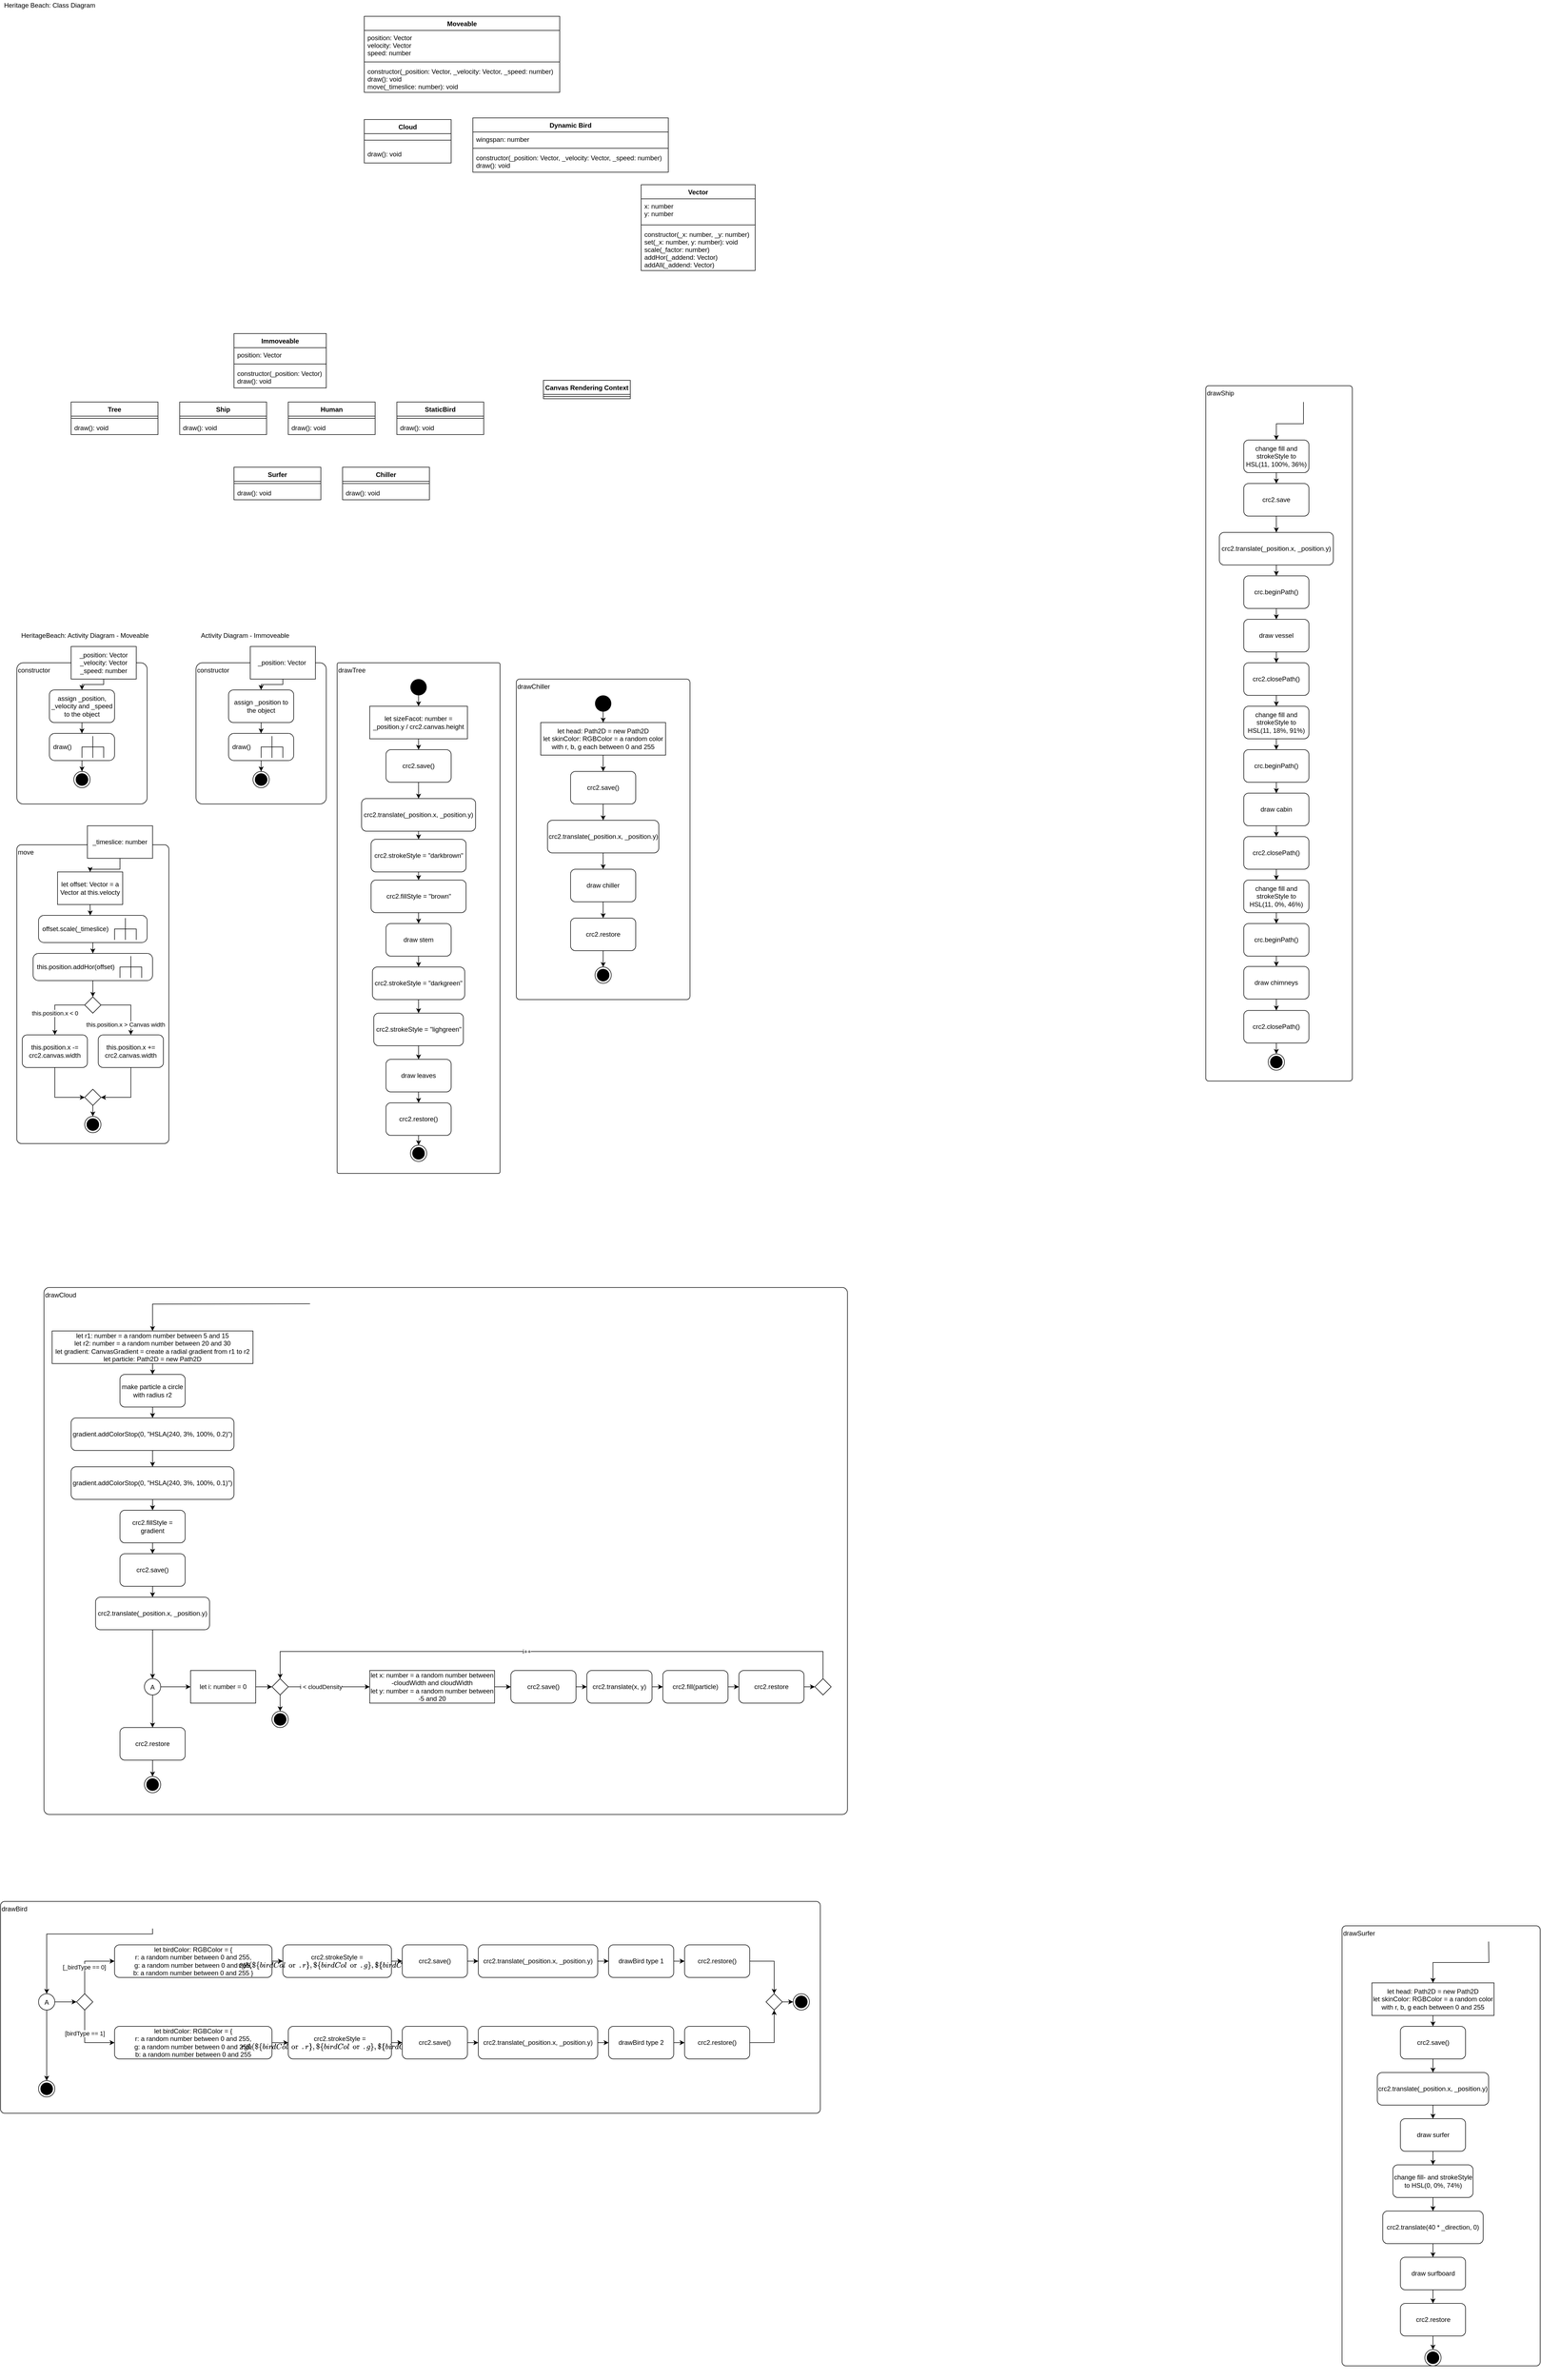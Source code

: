 <mxfile version="20.0.1" type="github">
  <diagram id="8aCHfYfsMenAU9huHKBk" name="Page-1">
    <mxGraphModel dx="1625" dy="899" grid="1" gridSize="10" guides="1" tooltips="1" connect="1" arrows="1" fold="1" page="1" pageScale="1" pageWidth="1654" pageHeight="1169" math="0" shadow="0">
      <root>
        <mxCell id="0" />
        <mxCell id="1" parent="0" />
        <mxCell id="Rd0p_HdcmdbAc5Na88ju-1" value="Moveable" style="swimlane;fontStyle=1;align=center;verticalAlign=top;childLayout=stackLayout;horizontal=1;startSize=26;horizontalStack=0;resizeParent=1;resizeParentMax=0;resizeLast=0;collapsible=1;marginBottom=0;" vertex="1" parent="1">
          <mxGeometry x="680" y="50" width="360" height="140" as="geometry" />
        </mxCell>
        <mxCell id="Rd0p_HdcmdbAc5Na88ju-2" value="position: Vector&#xa;velocity: Vector&#xa;speed: number" style="text;strokeColor=none;fillColor=none;align=left;verticalAlign=top;spacingLeft=4;spacingRight=4;overflow=hidden;rotatable=0;points=[[0,0.5],[1,0.5]];portConstraint=eastwest;" vertex="1" parent="Rd0p_HdcmdbAc5Na88ju-1">
          <mxGeometry y="26" width="360" height="54" as="geometry" />
        </mxCell>
        <mxCell id="Rd0p_HdcmdbAc5Na88ju-3" value="" style="line;strokeWidth=1;fillColor=none;align=left;verticalAlign=middle;spacingTop=-1;spacingLeft=3;spacingRight=3;rotatable=0;labelPosition=right;points=[];portConstraint=eastwest;" vertex="1" parent="Rd0p_HdcmdbAc5Na88ju-1">
          <mxGeometry y="80" width="360" height="8" as="geometry" />
        </mxCell>
        <mxCell id="Rd0p_HdcmdbAc5Na88ju-4" value="constructor(_position: Vector, _velocity: Vector, _speed: number)&#xa;draw(): void&#xa;move(_timeslice: number): void&#xa;" style="text;strokeColor=none;fillColor=none;align=left;verticalAlign=top;spacingLeft=4;spacingRight=4;overflow=hidden;rotatable=0;points=[[0,0.5],[1,0.5]];portConstraint=eastwest;" vertex="1" parent="Rd0p_HdcmdbAc5Na88ju-1">
          <mxGeometry y="88" width="360" height="52" as="geometry" />
        </mxCell>
        <mxCell id="Rd0p_HdcmdbAc5Na88ju-17" value="Canvas Rendering Context" style="swimlane;fontStyle=1;align=center;verticalAlign=top;childLayout=stackLayout;horizontal=1;startSize=26;horizontalStack=0;resizeParent=1;resizeParentMax=0;resizeLast=0;collapsible=1;marginBottom=0;" vertex="1" parent="1">
          <mxGeometry x="1010" y="720" width="160" height="34" as="geometry" />
        </mxCell>
        <mxCell id="Rd0p_HdcmdbAc5Na88ju-19" value="" style="line;strokeWidth=1;fillColor=none;align=left;verticalAlign=middle;spacingTop=-1;spacingLeft=3;spacingRight=3;rotatable=0;labelPosition=right;points=[];portConstraint=eastwest;" vertex="1" parent="Rd0p_HdcmdbAc5Na88ju-17">
          <mxGeometry y="26" width="160" height="8" as="geometry" />
        </mxCell>
        <mxCell id="Rd0p_HdcmdbAc5Na88ju-21" value="Vector" style="swimlane;fontStyle=1;align=center;verticalAlign=top;childLayout=stackLayout;horizontal=1;startSize=26;horizontalStack=0;resizeParent=1;resizeParentMax=0;resizeLast=0;collapsible=1;marginBottom=0;" vertex="1" parent="1">
          <mxGeometry x="1190" y="360" width="210" height="158" as="geometry" />
        </mxCell>
        <mxCell id="Rd0p_HdcmdbAc5Na88ju-22" value="x: number&#xa;y: number" style="text;strokeColor=none;fillColor=none;align=left;verticalAlign=top;spacingLeft=4;spacingRight=4;overflow=hidden;rotatable=0;points=[[0,0.5],[1,0.5]];portConstraint=eastwest;" vertex="1" parent="Rd0p_HdcmdbAc5Na88ju-21">
          <mxGeometry y="26" width="210" height="44" as="geometry" />
        </mxCell>
        <mxCell id="Rd0p_HdcmdbAc5Na88ju-23" value="" style="line;strokeWidth=1;fillColor=none;align=left;verticalAlign=middle;spacingTop=-1;spacingLeft=3;spacingRight=3;rotatable=0;labelPosition=right;points=[];portConstraint=eastwest;" vertex="1" parent="Rd0p_HdcmdbAc5Na88ju-21">
          <mxGeometry y="70" width="210" height="8" as="geometry" />
        </mxCell>
        <mxCell id="Rd0p_HdcmdbAc5Na88ju-24" value="constructor(_x: number, _y: number)&#xa;set(_x: number, y: number): void&#xa;scale(_factor: number)&#xa;addHor(_addend: Vector)&#xa;addAll(_addend: Vector)" style="text;strokeColor=none;fillColor=none;align=left;verticalAlign=top;spacingLeft=4;spacingRight=4;overflow=hidden;rotatable=0;points=[[0,0.5],[1,0.5]];portConstraint=eastwest;" vertex="1" parent="Rd0p_HdcmdbAc5Na88ju-21">
          <mxGeometry y="78" width="210" height="80" as="geometry" />
        </mxCell>
        <mxCell id="Rd0p_HdcmdbAc5Na88ju-25" value="Tree" style="swimlane;fontStyle=1;align=center;verticalAlign=top;childLayout=stackLayout;horizontal=1;startSize=26;horizontalStack=0;resizeParent=1;resizeParentMax=0;resizeLast=0;collapsible=1;marginBottom=0;" vertex="1" parent="1">
          <mxGeometry x="140" y="760" width="160" height="60" as="geometry" />
        </mxCell>
        <mxCell id="Rd0p_HdcmdbAc5Na88ju-27" value="" style="line;strokeWidth=1;fillColor=none;align=left;verticalAlign=middle;spacingTop=-1;spacingLeft=3;spacingRight=3;rotatable=0;labelPosition=right;points=[];portConstraint=eastwest;" vertex="1" parent="Rd0p_HdcmdbAc5Na88ju-25">
          <mxGeometry y="26" width="160" height="8" as="geometry" />
        </mxCell>
        <mxCell id="Rd0p_HdcmdbAc5Na88ju-28" value="draw(): void" style="text;strokeColor=none;fillColor=none;align=left;verticalAlign=top;spacingLeft=4;spacingRight=4;overflow=hidden;rotatable=0;points=[[0,0.5],[1,0.5]];portConstraint=eastwest;" vertex="1" parent="Rd0p_HdcmdbAc5Na88ju-25">
          <mxGeometry y="34" width="160" height="26" as="geometry" />
        </mxCell>
        <mxCell id="Rd0p_HdcmdbAc5Na88ju-29" value="Chiller" style="swimlane;fontStyle=1;align=center;verticalAlign=top;childLayout=stackLayout;horizontal=1;startSize=26;horizontalStack=0;resizeParent=1;resizeParentMax=0;resizeLast=0;collapsible=1;marginBottom=0;" vertex="1" parent="1">
          <mxGeometry x="640" y="880" width="160" height="60" as="geometry" />
        </mxCell>
        <mxCell id="Rd0p_HdcmdbAc5Na88ju-31" value="" style="line;strokeWidth=1;fillColor=none;align=left;verticalAlign=middle;spacingTop=-1;spacingLeft=3;spacingRight=3;rotatable=0;labelPosition=right;points=[];portConstraint=eastwest;" vertex="1" parent="Rd0p_HdcmdbAc5Na88ju-29">
          <mxGeometry y="26" width="160" height="8" as="geometry" />
        </mxCell>
        <mxCell id="Rd0p_HdcmdbAc5Na88ju-32" value="draw(): void" style="text;strokeColor=none;fillColor=none;align=left;verticalAlign=top;spacingLeft=4;spacingRight=4;overflow=hidden;rotatable=0;points=[[0,0.5],[1,0.5]];portConstraint=eastwest;" vertex="1" parent="Rd0p_HdcmdbAc5Na88ju-29">
          <mxGeometry y="34" width="160" height="26" as="geometry" />
        </mxCell>
        <mxCell id="Rd0p_HdcmdbAc5Na88ju-33" value="Surfer" style="swimlane;fontStyle=1;align=center;verticalAlign=top;childLayout=stackLayout;horizontal=1;startSize=26;horizontalStack=0;resizeParent=1;resizeParentMax=0;resizeLast=0;collapsible=1;marginBottom=0;" vertex="1" parent="1">
          <mxGeometry x="440" y="880" width="160" height="60" as="geometry" />
        </mxCell>
        <mxCell id="Rd0p_HdcmdbAc5Na88ju-35" value="" style="line;strokeWidth=1;fillColor=none;align=left;verticalAlign=middle;spacingTop=-1;spacingLeft=3;spacingRight=3;rotatable=0;labelPosition=right;points=[];portConstraint=eastwest;" vertex="1" parent="Rd0p_HdcmdbAc5Na88ju-33">
          <mxGeometry y="26" width="160" height="8" as="geometry" />
        </mxCell>
        <mxCell id="Rd0p_HdcmdbAc5Na88ju-36" value="draw(): void" style="text;strokeColor=none;fillColor=none;align=left;verticalAlign=top;spacingLeft=4;spacingRight=4;overflow=hidden;rotatable=0;points=[[0,0.5],[1,0.5]];portConstraint=eastwest;" vertex="1" parent="Rd0p_HdcmdbAc5Na88ju-33">
          <mxGeometry y="34" width="160" height="26" as="geometry" />
        </mxCell>
        <mxCell id="Rd0p_HdcmdbAc5Na88ju-37" value="Human" style="swimlane;fontStyle=1;align=center;verticalAlign=top;childLayout=stackLayout;horizontal=1;startSize=26;horizontalStack=0;resizeParent=1;resizeParentMax=0;resizeLast=0;collapsible=1;marginBottom=0;" vertex="1" parent="1">
          <mxGeometry x="540" y="760" width="160" height="60" as="geometry" />
        </mxCell>
        <mxCell id="Rd0p_HdcmdbAc5Na88ju-39" value="" style="line;strokeWidth=1;fillColor=none;align=left;verticalAlign=middle;spacingTop=-1;spacingLeft=3;spacingRight=3;rotatable=0;labelPosition=right;points=[];portConstraint=eastwest;" vertex="1" parent="Rd0p_HdcmdbAc5Na88ju-37">
          <mxGeometry y="26" width="160" height="8" as="geometry" />
        </mxCell>
        <mxCell id="Rd0p_HdcmdbAc5Na88ju-40" value="draw(): void" style="text;strokeColor=none;fillColor=none;align=left;verticalAlign=top;spacingLeft=4;spacingRight=4;overflow=hidden;rotatable=0;points=[[0,0.5],[1,0.5]];portConstraint=eastwest;" vertex="1" parent="Rd0p_HdcmdbAc5Na88ju-37">
          <mxGeometry y="34" width="160" height="26" as="geometry" />
        </mxCell>
        <mxCell id="Rd0p_HdcmdbAc5Na88ju-41" value="Immoveable" style="swimlane;fontStyle=1;align=center;verticalAlign=top;childLayout=stackLayout;horizontal=1;startSize=26;horizontalStack=0;resizeParent=1;resizeParentMax=0;resizeLast=0;collapsible=1;marginBottom=0;" vertex="1" parent="1">
          <mxGeometry x="440" y="634" width="170" height="100" as="geometry" />
        </mxCell>
        <mxCell id="Rd0p_HdcmdbAc5Na88ju-42" value="position: Vector" style="text;strokeColor=none;fillColor=none;align=left;verticalAlign=top;spacingLeft=4;spacingRight=4;overflow=hidden;rotatable=0;points=[[0,0.5],[1,0.5]];portConstraint=eastwest;" vertex="1" parent="Rd0p_HdcmdbAc5Na88ju-41">
          <mxGeometry y="26" width="170" height="26" as="geometry" />
        </mxCell>
        <mxCell id="Rd0p_HdcmdbAc5Na88ju-43" value="" style="line;strokeWidth=1;fillColor=none;align=left;verticalAlign=middle;spacingTop=-1;spacingLeft=3;spacingRight=3;rotatable=0;labelPosition=right;points=[];portConstraint=eastwest;" vertex="1" parent="Rd0p_HdcmdbAc5Na88ju-41">
          <mxGeometry y="52" width="170" height="8" as="geometry" />
        </mxCell>
        <mxCell id="Rd0p_HdcmdbAc5Na88ju-44" value="constructor(_position: Vector)&#xa;draw(): void" style="text;strokeColor=none;fillColor=none;align=left;verticalAlign=top;spacingLeft=4;spacingRight=4;overflow=hidden;rotatable=0;points=[[0,0.5],[1,0.5]];portConstraint=eastwest;" vertex="1" parent="Rd0p_HdcmdbAc5Na88ju-41">
          <mxGeometry y="60" width="170" height="40" as="geometry" />
        </mxCell>
        <mxCell id="Rd0p_HdcmdbAc5Na88ju-45" value="Ship" style="swimlane;fontStyle=1;align=center;verticalAlign=top;childLayout=stackLayout;horizontal=1;startSize=26;horizontalStack=0;resizeParent=1;resizeParentMax=0;resizeLast=0;collapsible=1;marginBottom=0;" vertex="1" parent="1">
          <mxGeometry x="340" y="760" width="160" height="60" as="geometry" />
        </mxCell>
        <mxCell id="Rd0p_HdcmdbAc5Na88ju-47" value="" style="line;strokeWidth=1;fillColor=none;align=left;verticalAlign=middle;spacingTop=-1;spacingLeft=3;spacingRight=3;rotatable=0;labelPosition=right;points=[];portConstraint=eastwest;" vertex="1" parent="Rd0p_HdcmdbAc5Na88ju-45">
          <mxGeometry y="26" width="160" height="8" as="geometry" />
        </mxCell>
        <mxCell id="Rd0p_HdcmdbAc5Na88ju-48" value="draw(): void" style="text;strokeColor=none;fillColor=none;align=left;verticalAlign=top;spacingLeft=4;spacingRight=4;overflow=hidden;rotatable=0;points=[[0,0.5],[1,0.5]];portConstraint=eastwest;" vertex="1" parent="Rd0p_HdcmdbAc5Na88ju-45">
          <mxGeometry y="34" width="160" height="26" as="geometry" />
        </mxCell>
        <mxCell id="Rd0p_HdcmdbAc5Na88ju-49" value="StaticBird" style="swimlane;fontStyle=1;align=center;verticalAlign=top;childLayout=stackLayout;horizontal=1;startSize=26;horizontalStack=0;resizeParent=1;resizeParentMax=0;resizeLast=0;collapsible=1;marginBottom=0;" vertex="1" parent="1">
          <mxGeometry x="740" y="760" width="160" height="60" as="geometry" />
        </mxCell>
        <mxCell id="Rd0p_HdcmdbAc5Na88ju-51" value="" style="line;strokeWidth=1;fillColor=none;align=left;verticalAlign=middle;spacingTop=-1;spacingLeft=3;spacingRight=3;rotatable=0;labelPosition=right;points=[];portConstraint=eastwest;" vertex="1" parent="Rd0p_HdcmdbAc5Na88ju-49">
          <mxGeometry y="26" width="160" height="8" as="geometry" />
        </mxCell>
        <mxCell id="Rd0p_HdcmdbAc5Na88ju-52" value="draw(): void" style="text;strokeColor=none;fillColor=none;align=left;verticalAlign=top;spacingLeft=4;spacingRight=4;overflow=hidden;rotatable=0;points=[[0,0.5],[1,0.5]];portConstraint=eastwest;" vertex="1" parent="Rd0p_HdcmdbAc5Na88ju-49">
          <mxGeometry y="34" width="160" height="26" as="geometry" />
        </mxCell>
        <mxCell id="Rd0p_HdcmdbAc5Na88ju-57" value="Cloud" style="swimlane;fontStyle=1;align=center;verticalAlign=top;childLayout=stackLayout;horizontal=1;startSize=26;horizontalStack=0;resizeParent=1;resizeParentMax=0;resizeLast=0;collapsible=1;marginBottom=0;" vertex="1" parent="1">
          <mxGeometry x="680" y="240" width="160" height="80" as="geometry" />
        </mxCell>
        <mxCell id="Rd0p_HdcmdbAc5Na88ju-59" value="" style="line;strokeWidth=1;fillColor=none;align=left;verticalAlign=middle;spacingTop=-1;spacingLeft=3;spacingRight=3;rotatable=0;labelPosition=right;points=[];portConstraint=eastwest;" vertex="1" parent="Rd0p_HdcmdbAc5Na88ju-57">
          <mxGeometry y="26" width="160" height="24" as="geometry" />
        </mxCell>
        <mxCell id="Rd0p_HdcmdbAc5Na88ju-60" value="draw(): void" style="text;strokeColor=none;fillColor=none;align=left;verticalAlign=top;spacingLeft=4;spacingRight=4;overflow=hidden;rotatable=0;points=[[0,0.5],[1,0.5]];portConstraint=eastwest;" vertex="1" parent="Rd0p_HdcmdbAc5Na88ju-57">
          <mxGeometry y="50" width="160" height="30" as="geometry" />
        </mxCell>
        <mxCell id="Rd0p_HdcmdbAc5Na88ju-61" value="Heritage Beach: Class Diagram" style="text;html=1;align=center;verticalAlign=middle;resizable=0;points=[];autosize=1;strokeColor=none;fillColor=none;" vertex="1" parent="1">
          <mxGeometry x="10" y="20" width="180" height="20" as="geometry" />
        </mxCell>
        <mxCell id="Rd0p_HdcmdbAc5Na88ju-63" value="Dynamic Bird" style="swimlane;fontStyle=1;align=center;verticalAlign=top;childLayout=stackLayout;horizontal=1;startSize=26;horizontalStack=0;resizeParent=1;resizeParentMax=0;resizeLast=0;collapsible=1;marginBottom=0;" vertex="1" parent="1">
          <mxGeometry x="880" y="237" width="360" height="100" as="geometry" />
        </mxCell>
        <mxCell id="Rd0p_HdcmdbAc5Na88ju-64" value="wingspan: number" style="text;strokeColor=none;fillColor=none;align=left;verticalAlign=top;spacingLeft=4;spacingRight=4;overflow=hidden;rotatable=0;points=[[0,0.5],[1,0.5]];portConstraint=eastwest;" vertex="1" parent="Rd0p_HdcmdbAc5Na88ju-63">
          <mxGeometry y="26" width="360" height="26" as="geometry" />
        </mxCell>
        <mxCell id="Rd0p_HdcmdbAc5Na88ju-65" value="" style="line;strokeWidth=1;fillColor=none;align=left;verticalAlign=middle;spacingTop=-1;spacingLeft=3;spacingRight=3;rotatable=0;labelPosition=right;points=[];portConstraint=eastwest;" vertex="1" parent="Rd0p_HdcmdbAc5Na88ju-63">
          <mxGeometry y="52" width="360" height="8" as="geometry" />
        </mxCell>
        <mxCell id="Rd0p_HdcmdbAc5Na88ju-66" value="constructor(_position: Vector, _velocity: Vector, _speed: number)&#xa;draw(): void" style="text;strokeColor=none;fillColor=none;align=left;verticalAlign=top;spacingLeft=4;spacingRight=4;overflow=hidden;rotatable=0;points=[[0,0.5],[1,0.5]];portConstraint=eastwest;" vertex="1" parent="Rd0p_HdcmdbAc5Na88ju-63">
          <mxGeometry y="60" width="360" height="40" as="geometry" />
        </mxCell>
        <mxCell id="Rd0p_HdcmdbAc5Na88ju-77" value="" style="group" vertex="1" connectable="0" parent="1">
          <mxGeometry x="40" y="1210" width="240" height="290" as="geometry" />
        </mxCell>
        <mxCell id="Rd0p_HdcmdbAc5Na88ju-67" value="constructor" style="rounded=1;whiteSpace=wrap;html=1;align=left;verticalAlign=top;arcSize=5;" vertex="1" parent="Rd0p_HdcmdbAc5Na88ju-77">
          <mxGeometry y="30" width="240" height="260" as="geometry" />
        </mxCell>
        <mxCell id="Rd0p_HdcmdbAc5Na88ju-68" value="_position: Vector _velocity: Vector&lt;br&gt;_speed: number" style="rounded=0;whiteSpace=wrap;html=1;" vertex="1" parent="Rd0p_HdcmdbAc5Na88ju-77">
          <mxGeometry x="100" width="120" height="60" as="geometry" />
        </mxCell>
        <mxCell id="Rd0p_HdcmdbAc5Na88ju-69" value="assign _position, _velocity and _speed to the object" style="rounded=1;whiteSpace=wrap;html=1;" vertex="1" parent="Rd0p_HdcmdbAc5Na88ju-77">
          <mxGeometry x="60" y="80" width="120" height="60" as="geometry" />
        </mxCell>
        <mxCell id="Rd0p_HdcmdbAc5Na88ju-73" style="edgeStyle=orthogonalEdgeStyle;rounded=0;orthogonalLoop=1;jettySize=auto;html=1;exitX=0.5;exitY=1;exitDx=0;exitDy=0;entryX=0.5;entryY=0;entryDx=0;entryDy=0;" edge="1" parent="Rd0p_HdcmdbAc5Na88ju-77" source="Rd0p_HdcmdbAc5Na88ju-68" target="Rd0p_HdcmdbAc5Na88ju-69">
          <mxGeometry relative="1" as="geometry">
            <Array as="points">
              <mxPoint x="160" y="70" />
              <mxPoint x="120" y="70" />
            </Array>
          </mxGeometry>
        </mxCell>
        <mxCell id="Rd0p_HdcmdbAc5Na88ju-71" value="draw()" style="shape=mxgraph.uml25.behaviorAction;html=1;rounded=1;absoluteArcSize=1;arcSize=10;align=left;spacingLeft=5;" vertex="1" parent="Rd0p_HdcmdbAc5Na88ju-77">
          <mxGeometry x="60" y="160" width="120" height="50" as="geometry" />
        </mxCell>
        <mxCell id="Rd0p_HdcmdbAc5Na88ju-75" style="edgeStyle=orthogonalEdgeStyle;rounded=0;orthogonalLoop=1;jettySize=auto;html=1;exitX=0.5;exitY=1;exitDx=0;exitDy=0;entryX=0.499;entryY=0;entryDx=0;entryDy=0;entryPerimeter=0;" edge="1" parent="Rd0p_HdcmdbAc5Na88ju-77" source="Rd0p_HdcmdbAc5Na88ju-69" target="Rd0p_HdcmdbAc5Na88ju-71">
          <mxGeometry relative="1" as="geometry" />
        </mxCell>
        <mxCell id="Rd0p_HdcmdbAc5Na88ju-72" value="" style="ellipse;html=1;shape=endState;fillColor=#000000;strokeColor=#000000;" vertex="1" parent="Rd0p_HdcmdbAc5Na88ju-77">
          <mxGeometry x="105" y="230" width="30" height="30" as="geometry" />
        </mxCell>
        <mxCell id="Rd0p_HdcmdbAc5Na88ju-76" style="edgeStyle=orthogonalEdgeStyle;rounded=0;orthogonalLoop=1;jettySize=auto;html=1;entryX=0.5;entryY=0;entryDx=0;entryDy=0;" edge="1" parent="Rd0p_HdcmdbAc5Na88ju-77" source="Rd0p_HdcmdbAc5Na88ju-71" target="Rd0p_HdcmdbAc5Na88ju-72">
          <mxGeometry relative="1" as="geometry" />
        </mxCell>
        <mxCell id="Rd0p_HdcmdbAc5Na88ju-101" value="" style="group" vertex="1" connectable="0" parent="1">
          <mxGeometry x="40" y="1540" width="280" height="585" as="geometry" />
        </mxCell>
        <mxCell id="Rd0p_HdcmdbAc5Na88ju-78" value="move" style="rounded=1;whiteSpace=wrap;html=1;align=left;verticalAlign=top;arcSize=3;" vertex="1" parent="Rd0p_HdcmdbAc5Na88ju-101">
          <mxGeometry y="35" width="280" height="550" as="geometry" />
        </mxCell>
        <mxCell id="Rd0p_HdcmdbAc5Na88ju-79" value="_timeslice: number" style="rounded=0;whiteSpace=wrap;html=1;" vertex="1" parent="Rd0p_HdcmdbAc5Na88ju-101">
          <mxGeometry x="130" width="120" height="60" as="geometry" />
        </mxCell>
        <mxCell id="Rd0p_HdcmdbAc5Na88ju-80" value="let offset: Vector = a Vector at this.velocty" style="rounded=0;whiteSpace=wrap;html=1;" vertex="1" parent="Rd0p_HdcmdbAc5Na88ju-101">
          <mxGeometry x="75" y="85" width="120" height="60" as="geometry" />
        </mxCell>
        <mxCell id="Rd0p_HdcmdbAc5Na88ju-95" style="edgeStyle=orthogonalEdgeStyle;rounded=0;orthogonalLoop=1;jettySize=auto;html=1;exitX=0.5;exitY=1;exitDx=0;exitDy=0;entryX=0.5;entryY=0;entryDx=0;entryDy=0;" edge="1" parent="Rd0p_HdcmdbAc5Na88ju-101" source="Rd0p_HdcmdbAc5Na88ju-79" target="Rd0p_HdcmdbAc5Na88ju-80">
          <mxGeometry relative="1" as="geometry" />
        </mxCell>
        <mxCell id="Rd0p_HdcmdbAc5Na88ju-82" value="offset.scale(_timeslice)" style="shape=mxgraph.uml25.behaviorAction;html=1;rounded=1;absoluteArcSize=1;arcSize=10;align=left;spacingLeft=5;" vertex="1" parent="Rd0p_HdcmdbAc5Na88ju-101">
          <mxGeometry x="40" y="165" width="200" height="50" as="geometry" />
        </mxCell>
        <mxCell id="Rd0p_HdcmdbAc5Na88ju-96" style="edgeStyle=orthogonalEdgeStyle;rounded=0;orthogonalLoop=1;jettySize=auto;html=1;exitX=0.5;exitY=1;exitDx=0;exitDy=0;entryX=0.476;entryY=0;entryDx=0;entryDy=0;entryPerimeter=0;" edge="1" parent="Rd0p_HdcmdbAc5Na88ju-101" source="Rd0p_HdcmdbAc5Na88ju-80" target="Rd0p_HdcmdbAc5Na88ju-82">
          <mxGeometry relative="1" as="geometry" />
        </mxCell>
        <mxCell id="Rd0p_HdcmdbAc5Na88ju-84" value="this.position.addHor(offset)" style="shape=mxgraph.uml25.behaviorAction;html=1;rounded=1;absoluteArcSize=1;arcSize=10;align=left;spacingLeft=5;" vertex="1" parent="Rd0p_HdcmdbAc5Na88ju-101">
          <mxGeometry x="30" y="235" width="220" height="50" as="geometry" />
        </mxCell>
        <mxCell id="Rd0p_HdcmdbAc5Na88ju-97" style="edgeStyle=orthogonalEdgeStyle;rounded=0;orthogonalLoop=1;jettySize=auto;html=1;entryX=0.5;entryY=0;entryDx=0;entryDy=0;entryPerimeter=0;" edge="1" parent="Rd0p_HdcmdbAc5Na88ju-101" source="Rd0p_HdcmdbAc5Na88ju-82" target="Rd0p_HdcmdbAc5Na88ju-84">
          <mxGeometry relative="1" as="geometry" />
        </mxCell>
        <mxCell id="Rd0p_HdcmdbAc5Na88ju-85" value="" style="rhombus;whiteSpace=wrap;html=1;" vertex="1" parent="Rd0p_HdcmdbAc5Na88ju-101">
          <mxGeometry x="125" y="315" width="30" height="30" as="geometry" />
        </mxCell>
        <mxCell id="Rd0p_HdcmdbAc5Na88ju-98" style="edgeStyle=orthogonalEdgeStyle;rounded=0;orthogonalLoop=1;jettySize=auto;html=1;entryX=0.5;entryY=0;entryDx=0;entryDy=0;" edge="1" parent="Rd0p_HdcmdbAc5Na88ju-101" source="Rd0p_HdcmdbAc5Na88ju-84" target="Rd0p_HdcmdbAc5Na88ju-85">
          <mxGeometry relative="1" as="geometry" />
        </mxCell>
        <mxCell id="Rd0p_HdcmdbAc5Na88ju-86" value="this.position.x += crc2.canvas.width" style="rounded=1;whiteSpace=wrap;html=1;" vertex="1" parent="Rd0p_HdcmdbAc5Na88ju-101">
          <mxGeometry x="150" y="385" width="120" height="60" as="geometry" />
        </mxCell>
        <mxCell id="Rd0p_HdcmdbAc5Na88ju-91" style="edgeStyle=orthogonalEdgeStyle;rounded=0;orthogonalLoop=1;jettySize=auto;html=1;exitX=1;exitY=0.5;exitDx=0;exitDy=0;entryX=0.5;entryY=0;entryDx=0;entryDy=0;" edge="1" parent="Rd0p_HdcmdbAc5Na88ju-101" source="Rd0p_HdcmdbAc5Na88ju-85" target="Rd0p_HdcmdbAc5Na88ju-86">
          <mxGeometry relative="1" as="geometry" />
        </mxCell>
        <mxCell id="Rd0p_HdcmdbAc5Na88ju-100" value="this.position.x &amp;gt; Canvas width" style="edgeLabel;html=1;align=center;verticalAlign=middle;resizable=0;points=[];" vertex="1" connectable="0" parent="Rd0p_HdcmdbAc5Na88ju-91">
          <mxGeometry x="0.298" y="-1" relative="1" as="geometry">
            <mxPoint x="-9" y="19" as="offset" />
          </mxGeometry>
        </mxCell>
        <mxCell id="Rd0p_HdcmdbAc5Na88ju-87" value="this.position.x -= crc2.canvas.width" style="rounded=1;whiteSpace=wrap;html=1;" vertex="1" parent="Rd0p_HdcmdbAc5Na88ju-101">
          <mxGeometry x="10" y="385" width="120" height="60" as="geometry" />
        </mxCell>
        <mxCell id="Rd0p_HdcmdbAc5Na88ju-90" style="edgeStyle=orthogonalEdgeStyle;rounded=0;orthogonalLoop=1;jettySize=auto;html=1;exitX=0;exitY=0.5;exitDx=0;exitDy=0;entryX=0.5;entryY=0;entryDx=0;entryDy=0;" edge="1" parent="Rd0p_HdcmdbAc5Na88ju-101" source="Rd0p_HdcmdbAc5Na88ju-85" target="Rd0p_HdcmdbAc5Na88ju-87">
          <mxGeometry relative="1" as="geometry" />
        </mxCell>
        <mxCell id="Rd0p_HdcmdbAc5Na88ju-99" value="this.position.x &amp;lt; 0" style="edgeLabel;html=1;align=center;verticalAlign=middle;resizable=0;points=[];" vertex="1" connectable="0" parent="Rd0p_HdcmdbAc5Na88ju-90">
          <mxGeometry x="0.309" y="1" relative="1" as="geometry">
            <mxPoint x="-1" y="-2" as="offset" />
          </mxGeometry>
        </mxCell>
        <mxCell id="Rd0p_HdcmdbAc5Na88ju-88" value="" style="rhombus;whiteSpace=wrap;html=1;" vertex="1" parent="Rd0p_HdcmdbAc5Na88ju-101">
          <mxGeometry x="125" y="485" width="30" height="30" as="geometry" />
        </mxCell>
        <mxCell id="Rd0p_HdcmdbAc5Na88ju-93" style="edgeStyle=orthogonalEdgeStyle;rounded=0;orthogonalLoop=1;jettySize=auto;html=1;exitX=0.5;exitY=1;exitDx=0;exitDy=0;entryX=1;entryY=0.5;entryDx=0;entryDy=0;" edge="1" parent="Rd0p_HdcmdbAc5Na88ju-101" source="Rd0p_HdcmdbAc5Na88ju-86" target="Rd0p_HdcmdbAc5Na88ju-88">
          <mxGeometry relative="1" as="geometry" />
        </mxCell>
        <mxCell id="Rd0p_HdcmdbAc5Na88ju-92" style="edgeStyle=orthogonalEdgeStyle;rounded=0;orthogonalLoop=1;jettySize=auto;html=1;exitX=0.5;exitY=1;exitDx=0;exitDy=0;entryX=0;entryY=0.5;entryDx=0;entryDy=0;" edge="1" parent="Rd0p_HdcmdbAc5Na88ju-101" source="Rd0p_HdcmdbAc5Na88ju-87" target="Rd0p_HdcmdbAc5Na88ju-88">
          <mxGeometry relative="1" as="geometry" />
        </mxCell>
        <mxCell id="Rd0p_HdcmdbAc5Na88ju-89" value="" style="ellipse;html=1;shape=endState;fillColor=#000000;strokeColor=#000000;" vertex="1" parent="Rd0p_HdcmdbAc5Na88ju-101">
          <mxGeometry x="125" y="535" width="30" height="30" as="geometry" />
        </mxCell>
        <mxCell id="Rd0p_HdcmdbAc5Na88ju-94" style="edgeStyle=orthogonalEdgeStyle;rounded=0;orthogonalLoop=1;jettySize=auto;html=1;exitX=0.5;exitY=1;exitDx=0;exitDy=0;entryX=0.5;entryY=0;entryDx=0;entryDy=0;" edge="1" parent="Rd0p_HdcmdbAc5Na88ju-101" source="Rd0p_HdcmdbAc5Na88ju-88" target="Rd0p_HdcmdbAc5Na88ju-89">
          <mxGeometry relative="1" as="geometry" />
        </mxCell>
        <mxCell id="Rd0p_HdcmdbAc5Na88ju-102" value="HeritageBeach: Activity Diagram - Moveable" style="text;html=1;align=center;verticalAlign=middle;resizable=0;points=[];autosize=1;strokeColor=none;fillColor=none;" vertex="1" parent="1">
          <mxGeometry x="40" y="1180" width="250" height="20" as="geometry" />
        </mxCell>
        <mxCell id="Rd0p_HdcmdbAc5Na88ju-103" value="" style="group" vertex="1" connectable="0" parent="1">
          <mxGeometry x="370" y="1210" width="240" height="290" as="geometry" />
        </mxCell>
        <mxCell id="Rd0p_HdcmdbAc5Na88ju-104" value="constructor" style="rounded=1;whiteSpace=wrap;html=1;align=left;verticalAlign=top;arcSize=5;" vertex="1" parent="Rd0p_HdcmdbAc5Na88ju-103">
          <mxGeometry y="30" width="240" height="260" as="geometry" />
        </mxCell>
        <mxCell id="Rd0p_HdcmdbAc5Na88ju-105" value="_position: Vector&amp;nbsp;" style="rounded=0;whiteSpace=wrap;html=1;" vertex="1" parent="Rd0p_HdcmdbAc5Na88ju-103">
          <mxGeometry x="100" width="120" height="60" as="geometry" />
        </mxCell>
        <mxCell id="Rd0p_HdcmdbAc5Na88ju-106" value="assign _position to the object" style="rounded=1;whiteSpace=wrap;html=1;" vertex="1" parent="Rd0p_HdcmdbAc5Na88ju-103">
          <mxGeometry x="60" y="80" width="120" height="60" as="geometry" />
        </mxCell>
        <mxCell id="Rd0p_HdcmdbAc5Na88ju-107" style="edgeStyle=orthogonalEdgeStyle;rounded=0;orthogonalLoop=1;jettySize=auto;html=1;exitX=0.5;exitY=1;exitDx=0;exitDy=0;entryX=0.5;entryY=0;entryDx=0;entryDy=0;" edge="1" parent="Rd0p_HdcmdbAc5Na88ju-103" source="Rd0p_HdcmdbAc5Na88ju-105" target="Rd0p_HdcmdbAc5Na88ju-106">
          <mxGeometry relative="1" as="geometry">
            <Array as="points">
              <mxPoint x="160" y="70" />
              <mxPoint x="120" y="70" />
            </Array>
          </mxGeometry>
        </mxCell>
        <mxCell id="Rd0p_HdcmdbAc5Na88ju-108" value="draw()" style="shape=mxgraph.uml25.behaviorAction;html=1;rounded=1;absoluteArcSize=1;arcSize=10;align=left;spacingLeft=5;" vertex="1" parent="Rd0p_HdcmdbAc5Na88ju-103">
          <mxGeometry x="60" y="160" width="120" height="50" as="geometry" />
        </mxCell>
        <mxCell id="Rd0p_HdcmdbAc5Na88ju-109" style="edgeStyle=orthogonalEdgeStyle;rounded=0;orthogonalLoop=1;jettySize=auto;html=1;exitX=0.5;exitY=1;exitDx=0;exitDy=0;entryX=0.499;entryY=0;entryDx=0;entryDy=0;entryPerimeter=0;" edge="1" parent="Rd0p_HdcmdbAc5Na88ju-103" source="Rd0p_HdcmdbAc5Na88ju-106" target="Rd0p_HdcmdbAc5Na88ju-108">
          <mxGeometry relative="1" as="geometry" />
        </mxCell>
        <mxCell id="Rd0p_HdcmdbAc5Na88ju-110" value="" style="ellipse;html=1;shape=endState;fillColor=#000000;strokeColor=#000000;" vertex="1" parent="Rd0p_HdcmdbAc5Na88ju-103">
          <mxGeometry x="105" y="230" width="30" height="30" as="geometry" />
        </mxCell>
        <mxCell id="Rd0p_HdcmdbAc5Na88ju-111" style="edgeStyle=orthogonalEdgeStyle;rounded=0;orthogonalLoop=1;jettySize=auto;html=1;entryX=0.5;entryY=0;entryDx=0;entryDy=0;" edge="1" parent="Rd0p_HdcmdbAc5Na88ju-103" source="Rd0p_HdcmdbAc5Na88ju-108" target="Rd0p_HdcmdbAc5Na88ju-110">
          <mxGeometry relative="1" as="geometry" />
        </mxCell>
        <mxCell id="Rd0p_HdcmdbAc5Na88ju-112" value="Activity Diagram - Immoveable" style="text;html=1;align=center;verticalAlign=middle;resizable=0;points=[];autosize=1;strokeColor=none;fillColor=none;" vertex="1" parent="1">
          <mxGeometry x="370" y="1180" width="180" height="20" as="geometry" />
        </mxCell>
        <mxCell id="Rd0p_HdcmdbAc5Na88ju-113" value="" style="group" vertex="1" connectable="0" parent="1">
          <mxGeometry x="10" y="3510" width="1510" height="400" as="geometry" />
        </mxCell>
        <mxCell id="Rd0p_HdcmdbAc5Na88ju-114" value="drawBird" style="rounded=1;whiteSpace=wrap;html=1;verticalAlign=top;align=left;arcSize=2;" vertex="1" parent="Rd0p_HdcmdbAc5Na88ju-113">
          <mxGeometry y="10" width="1510" height="390" as="geometry" />
        </mxCell>
        <mxCell id="Rd0p_HdcmdbAc5Na88ju-116" value="A" style="ellipse;fillColor=#ffffff;strokeColor=#000000;" vertex="1" parent="Rd0p_HdcmdbAc5Na88ju-113">
          <mxGeometry x="70" y="180" width="30" height="30" as="geometry" />
        </mxCell>
        <mxCell id="Rd0p_HdcmdbAc5Na88ju-117" style="edgeStyle=orthogonalEdgeStyle;rounded=0;orthogonalLoop=1;jettySize=auto;html=1;exitX=0.5;exitY=1;exitDx=0;exitDy=0;entryX=0.5;entryY=0;entryDx=0;entryDy=0;" edge="1" parent="Rd0p_HdcmdbAc5Na88ju-113" target="Rd0p_HdcmdbAc5Na88ju-116">
          <mxGeometry relative="1" as="geometry">
            <Array as="points">
              <mxPoint x="280" y="70" />
              <mxPoint x="85" y="70" />
            </Array>
            <mxPoint x="280" y="60" as="sourcePoint" />
          </mxGeometry>
        </mxCell>
        <mxCell id="Rd0p_HdcmdbAc5Na88ju-118" value="" style="rhombus;whiteSpace=wrap;html=1;" vertex="1" parent="Rd0p_HdcmdbAc5Na88ju-113">
          <mxGeometry x="140" y="180" width="30" height="30" as="geometry" />
        </mxCell>
        <mxCell id="Rd0p_HdcmdbAc5Na88ju-119" style="edgeStyle=orthogonalEdgeStyle;rounded=0;orthogonalLoop=1;jettySize=auto;html=1;exitX=1;exitY=0.5;exitDx=0;exitDy=0;entryX=0;entryY=0.5;entryDx=0;entryDy=0;" edge="1" parent="Rd0p_HdcmdbAc5Na88ju-113" source="Rd0p_HdcmdbAc5Na88ju-116" target="Rd0p_HdcmdbAc5Na88ju-118">
          <mxGeometry relative="1" as="geometry" />
        </mxCell>
        <mxCell id="Rd0p_HdcmdbAc5Na88ju-120" value="let birdColor: RGBColor = {&lt;br&gt;r: a random number between 0 and 255,&lt;br&gt;g: a random number between 0 and 255,&lt;br&gt;b: a random number between 0 and 255 }" style="rounded=1;whiteSpace=wrap;html=1;" vertex="1" parent="Rd0p_HdcmdbAc5Na88ju-113">
          <mxGeometry x="210" y="90" width="290" height="60" as="geometry" />
        </mxCell>
        <mxCell id="Rd0p_HdcmdbAc5Na88ju-121" style="edgeStyle=orthogonalEdgeStyle;rounded=0;orthogonalLoop=1;jettySize=auto;html=1;exitX=0.5;exitY=0;exitDx=0;exitDy=0;entryX=0;entryY=0.5;entryDx=0;entryDy=0;" edge="1" parent="Rd0p_HdcmdbAc5Na88ju-113" source="Rd0p_HdcmdbAc5Na88ju-118" target="Rd0p_HdcmdbAc5Na88ju-120">
          <mxGeometry relative="1" as="geometry" />
        </mxCell>
        <mxCell id="Rd0p_HdcmdbAc5Na88ju-122" value="[_birdType == 0]" style="edgeLabel;html=1;align=center;verticalAlign=middle;resizable=0;points=[];" vertex="1" connectable="0" parent="Rd0p_HdcmdbAc5Na88ju-121">
          <mxGeometry x="-0.148" y="1" relative="1" as="geometry">
            <mxPoint as="offset" />
          </mxGeometry>
        </mxCell>
        <mxCell id="Rd0p_HdcmdbAc5Na88ju-123" value="crc2.strokeStyle = `rgb(${birdColor.r},${birdColor.g}, ${birdColor.b})`" style="rounded=1;whiteSpace=wrap;html=1;" vertex="1" parent="Rd0p_HdcmdbAc5Na88ju-113">
          <mxGeometry x="520" y="90" width="200" height="60" as="geometry" />
        </mxCell>
        <mxCell id="Rd0p_HdcmdbAc5Na88ju-124" style="edgeStyle=orthogonalEdgeStyle;rounded=0;orthogonalLoop=1;jettySize=auto;html=1;exitX=1;exitY=0.5;exitDx=0;exitDy=0;entryX=0;entryY=0.5;entryDx=0;entryDy=0;" edge="1" parent="Rd0p_HdcmdbAc5Na88ju-113" source="Rd0p_HdcmdbAc5Na88ju-120" target="Rd0p_HdcmdbAc5Na88ju-123">
          <mxGeometry relative="1" as="geometry" />
        </mxCell>
        <mxCell id="Rd0p_HdcmdbAc5Na88ju-125" value="drawBird type 1" style="rounded=1;whiteSpace=wrap;html=1;" vertex="1" parent="Rd0p_HdcmdbAc5Na88ju-113">
          <mxGeometry x="1120" y="90" width="120" height="60" as="geometry" />
        </mxCell>
        <mxCell id="Rd0p_HdcmdbAc5Na88ju-126" value="crc2.save()" style="rounded=1;whiteSpace=wrap;html=1;" vertex="1" parent="Rd0p_HdcmdbAc5Na88ju-113">
          <mxGeometry x="740" y="90" width="120" height="60" as="geometry" />
        </mxCell>
        <mxCell id="Rd0p_HdcmdbAc5Na88ju-127" style="edgeStyle=orthogonalEdgeStyle;rounded=0;orthogonalLoop=1;jettySize=auto;html=1;exitX=1;exitY=0.5;exitDx=0;exitDy=0;entryX=0;entryY=0.5;entryDx=0;entryDy=0;" edge="1" parent="Rd0p_HdcmdbAc5Na88ju-113" source="Rd0p_HdcmdbAc5Na88ju-123" target="Rd0p_HdcmdbAc5Na88ju-126">
          <mxGeometry relative="1" as="geometry" />
        </mxCell>
        <mxCell id="Rd0p_HdcmdbAc5Na88ju-128" value="crc2.restore()" style="rounded=1;whiteSpace=wrap;html=1;" vertex="1" parent="Rd0p_HdcmdbAc5Na88ju-113">
          <mxGeometry x="1260" y="90" width="120" height="60" as="geometry" />
        </mxCell>
        <mxCell id="Rd0p_HdcmdbAc5Na88ju-129" style="edgeStyle=orthogonalEdgeStyle;rounded=0;orthogonalLoop=1;jettySize=auto;html=1;exitX=1;exitY=0.5;exitDx=0;exitDy=0;entryX=0;entryY=0.5;entryDx=0;entryDy=0;" edge="1" parent="Rd0p_HdcmdbAc5Na88ju-113" source="Rd0p_HdcmdbAc5Na88ju-125" target="Rd0p_HdcmdbAc5Na88ju-128">
          <mxGeometry relative="1" as="geometry" />
        </mxCell>
        <mxCell id="Rd0p_HdcmdbAc5Na88ju-130" value="let birdColor: RGBColor = {&lt;br&gt;r: a random number between 0 and 255,&lt;br&gt;g: a random number between 0 and 255,&lt;br&gt;b: a random number between 0 and 255" style="rounded=1;whiteSpace=wrap;html=1;" vertex="1" parent="Rd0p_HdcmdbAc5Na88ju-113">
          <mxGeometry x="210" y="240" width="290" height="60" as="geometry" />
        </mxCell>
        <mxCell id="Rd0p_HdcmdbAc5Na88ju-131" style="edgeStyle=orthogonalEdgeStyle;rounded=0;orthogonalLoop=1;jettySize=auto;html=1;exitX=0.5;exitY=1;exitDx=0;exitDy=0;entryX=0;entryY=0.5;entryDx=0;entryDy=0;" edge="1" parent="Rd0p_HdcmdbAc5Na88ju-113" source="Rd0p_HdcmdbAc5Na88ju-118" target="Rd0p_HdcmdbAc5Na88ju-130">
          <mxGeometry relative="1" as="geometry" />
        </mxCell>
        <mxCell id="Rd0p_HdcmdbAc5Na88ju-132" value="[birdType == 1]" style="edgeLabel;html=1;align=center;verticalAlign=middle;resizable=0;points=[];" vertex="1" connectable="0" parent="Rd0p_HdcmdbAc5Na88ju-131">
          <mxGeometry x="-0.248" relative="1" as="geometry">
            <mxPoint as="offset" />
          </mxGeometry>
        </mxCell>
        <mxCell id="Rd0p_HdcmdbAc5Na88ju-133" value="crc2.strokeStyle = `rgb(${birdColor.r},${birdColor.g}, ${birdColor.b}&lt;br&gt;)`" style="rounded=1;whiteSpace=wrap;html=1;" vertex="1" parent="Rd0p_HdcmdbAc5Na88ju-113">
          <mxGeometry x="530" y="240" width="190" height="60" as="geometry" />
        </mxCell>
        <mxCell id="Rd0p_HdcmdbAc5Na88ju-134" style="edgeStyle=orthogonalEdgeStyle;rounded=0;orthogonalLoop=1;jettySize=auto;html=1;exitX=1;exitY=0.5;exitDx=0;exitDy=0;entryX=0;entryY=0.5;entryDx=0;entryDy=0;" edge="1" parent="Rd0p_HdcmdbAc5Na88ju-113" source="Rd0p_HdcmdbAc5Na88ju-130" target="Rd0p_HdcmdbAc5Na88ju-133">
          <mxGeometry relative="1" as="geometry" />
        </mxCell>
        <mxCell id="Rd0p_HdcmdbAc5Na88ju-135" value="drawBird type 2" style="rounded=1;whiteSpace=wrap;html=1;" vertex="1" parent="Rd0p_HdcmdbAc5Na88ju-113">
          <mxGeometry x="1120" y="240" width="120" height="60" as="geometry" />
        </mxCell>
        <mxCell id="Rd0p_HdcmdbAc5Na88ju-136" value="crc2.save()" style="rounded=1;whiteSpace=wrap;html=1;" vertex="1" parent="Rd0p_HdcmdbAc5Na88ju-113">
          <mxGeometry x="740" y="240" width="120" height="60" as="geometry" />
        </mxCell>
        <mxCell id="Rd0p_HdcmdbAc5Na88ju-137" style="edgeStyle=orthogonalEdgeStyle;rounded=0;orthogonalLoop=1;jettySize=auto;html=1;exitX=1;exitY=0.5;exitDx=0;exitDy=0;entryX=0;entryY=0.5;entryDx=0;entryDy=0;" edge="1" parent="Rd0p_HdcmdbAc5Na88ju-113" source="Rd0p_HdcmdbAc5Na88ju-133" target="Rd0p_HdcmdbAc5Na88ju-136">
          <mxGeometry relative="1" as="geometry" />
        </mxCell>
        <mxCell id="Rd0p_HdcmdbAc5Na88ju-138" value="crc2.restore()" style="rounded=1;whiteSpace=wrap;html=1;" vertex="1" parent="Rd0p_HdcmdbAc5Na88ju-113">
          <mxGeometry x="1260" y="240" width="120" height="60" as="geometry" />
        </mxCell>
        <mxCell id="Rd0p_HdcmdbAc5Na88ju-139" style="edgeStyle=orthogonalEdgeStyle;rounded=0;orthogonalLoop=1;jettySize=auto;html=1;exitX=1;exitY=0.5;exitDx=0;exitDy=0;entryX=0;entryY=0.5;entryDx=0;entryDy=0;" edge="1" parent="Rd0p_HdcmdbAc5Na88ju-113" source="Rd0p_HdcmdbAc5Na88ju-135" target="Rd0p_HdcmdbAc5Na88ju-138">
          <mxGeometry relative="1" as="geometry" />
        </mxCell>
        <mxCell id="Rd0p_HdcmdbAc5Na88ju-140" style="edgeStyle=orthogonalEdgeStyle;rounded=0;orthogonalLoop=1;jettySize=auto;html=1;exitX=1;exitY=0.5;exitDx=0;exitDy=0;entryX=0;entryY=0.5;entryDx=0;entryDy=0;" edge="1" parent="Rd0p_HdcmdbAc5Na88ju-113" source="Rd0p_HdcmdbAc5Na88ju-141" target="Rd0p_HdcmdbAc5Na88ju-125">
          <mxGeometry relative="1" as="geometry" />
        </mxCell>
        <mxCell id="Rd0p_HdcmdbAc5Na88ju-141" value="crc2.translate(_position.x, _position.y)" style="rounded=1;whiteSpace=wrap;html=1;" vertex="1" parent="Rd0p_HdcmdbAc5Na88ju-113">
          <mxGeometry x="880" y="90" width="220" height="60" as="geometry" />
        </mxCell>
        <mxCell id="Rd0p_HdcmdbAc5Na88ju-142" style="edgeStyle=orthogonalEdgeStyle;rounded=0;orthogonalLoop=1;jettySize=auto;html=1;exitX=1;exitY=0.5;exitDx=0;exitDy=0;entryX=0;entryY=0.5;entryDx=0;entryDy=0;" edge="1" parent="Rd0p_HdcmdbAc5Na88ju-113" source="Rd0p_HdcmdbAc5Na88ju-126" target="Rd0p_HdcmdbAc5Na88ju-141">
          <mxGeometry relative="1" as="geometry" />
        </mxCell>
        <mxCell id="Rd0p_HdcmdbAc5Na88ju-143" style="edgeStyle=orthogonalEdgeStyle;rounded=0;orthogonalLoop=1;jettySize=auto;html=1;exitX=1;exitY=0.5;exitDx=0;exitDy=0;entryX=0;entryY=0.5;entryDx=0;entryDy=0;" edge="1" parent="Rd0p_HdcmdbAc5Na88ju-113" source="Rd0p_HdcmdbAc5Na88ju-144" target="Rd0p_HdcmdbAc5Na88ju-135">
          <mxGeometry relative="1" as="geometry" />
        </mxCell>
        <mxCell id="Rd0p_HdcmdbAc5Na88ju-144" value="crc2.translate(_position.x, _position.y)" style="rounded=1;whiteSpace=wrap;html=1;" vertex="1" parent="Rd0p_HdcmdbAc5Na88ju-113">
          <mxGeometry x="880" y="240" width="220" height="60" as="geometry" />
        </mxCell>
        <mxCell id="Rd0p_HdcmdbAc5Na88ju-145" style="edgeStyle=orthogonalEdgeStyle;rounded=0;orthogonalLoop=1;jettySize=auto;html=1;exitX=1;exitY=0.5;exitDx=0;exitDy=0;entryX=0;entryY=0.5;entryDx=0;entryDy=0;" edge="1" parent="Rd0p_HdcmdbAc5Na88ju-113" source="Rd0p_HdcmdbAc5Na88ju-136" target="Rd0p_HdcmdbAc5Na88ju-144">
          <mxGeometry relative="1" as="geometry" />
        </mxCell>
        <mxCell id="Rd0p_HdcmdbAc5Na88ju-146" value="" style="ellipse;html=1;shape=endState;fillColor=#000000;strokeColor=#000000;" vertex="1" parent="Rd0p_HdcmdbAc5Na88ju-113">
          <mxGeometry x="70" y="340" width="30" height="30" as="geometry" />
        </mxCell>
        <mxCell id="Rd0p_HdcmdbAc5Na88ju-147" style="edgeStyle=orthogonalEdgeStyle;rounded=0;orthogonalLoop=1;jettySize=auto;html=1;exitX=0.5;exitY=1;exitDx=0;exitDy=0;entryX=0.5;entryY=0;entryDx=0;entryDy=0;" edge="1" parent="Rd0p_HdcmdbAc5Na88ju-113" source="Rd0p_HdcmdbAc5Na88ju-116" target="Rd0p_HdcmdbAc5Na88ju-146">
          <mxGeometry relative="1" as="geometry" />
        </mxCell>
        <mxCell id="Rd0p_HdcmdbAc5Na88ju-148" value="" style="rhombus;whiteSpace=wrap;html=1;" vertex="1" parent="Rd0p_HdcmdbAc5Na88ju-113">
          <mxGeometry x="1410" y="180" width="30" height="30" as="geometry" />
        </mxCell>
        <mxCell id="Rd0p_HdcmdbAc5Na88ju-149" style="edgeStyle=orthogonalEdgeStyle;rounded=0;orthogonalLoop=1;jettySize=auto;html=1;exitX=1;exitY=0.5;exitDx=0;exitDy=0;entryX=0.5;entryY=0;entryDx=0;entryDy=0;" edge="1" parent="Rd0p_HdcmdbAc5Na88ju-113" source="Rd0p_HdcmdbAc5Na88ju-128" target="Rd0p_HdcmdbAc5Na88ju-148">
          <mxGeometry relative="1" as="geometry" />
        </mxCell>
        <mxCell id="Rd0p_HdcmdbAc5Na88ju-150" style="edgeStyle=orthogonalEdgeStyle;rounded=0;orthogonalLoop=1;jettySize=auto;html=1;exitX=1;exitY=0.5;exitDx=0;exitDy=0;entryX=0.5;entryY=1;entryDx=0;entryDy=0;" edge="1" parent="Rd0p_HdcmdbAc5Na88ju-113" source="Rd0p_HdcmdbAc5Na88ju-138" target="Rd0p_HdcmdbAc5Na88ju-148">
          <mxGeometry relative="1" as="geometry" />
        </mxCell>
        <mxCell id="Rd0p_HdcmdbAc5Na88ju-151" value="" style="ellipse;html=1;shape=endState;fillColor=#000000;strokeColor=#000000;" vertex="1" parent="Rd0p_HdcmdbAc5Na88ju-113">
          <mxGeometry x="1460" y="180" width="30" height="30" as="geometry" />
        </mxCell>
        <mxCell id="Rd0p_HdcmdbAc5Na88ju-152" style="edgeStyle=orthogonalEdgeStyle;rounded=0;orthogonalLoop=1;jettySize=auto;html=1;exitX=1;exitY=0.5;exitDx=0;exitDy=0;entryX=0;entryY=0.5;entryDx=0;entryDy=0;" edge="1" parent="Rd0p_HdcmdbAc5Na88ju-113" source="Rd0p_HdcmdbAc5Na88ju-148" target="Rd0p_HdcmdbAc5Na88ju-151">
          <mxGeometry relative="1" as="geometry" />
        </mxCell>
        <mxCell id="Rd0p_HdcmdbAc5Na88ju-193" value="" style="group" vertex="1" connectable="0" parent="1">
          <mxGeometry x="2481" y="3560" width="365" height="840" as="geometry" />
        </mxCell>
        <mxCell id="Rd0p_HdcmdbAc5Na88ju-194" value="drawSurfer" style="rounded=1;whiteSpace=wrap;html=1;verticalAlign=top;align=left;arcSize=2;" vertex="1" parent="Rd0p_HdcmdbAc5Na88ju-193">
          <mxGeometry y="5" width="365" height="810" as="geometry" />
        </mxCell>
        <mxCell id="Rd0p_HdcmdbAc5Na88ju-196" value="let head: Path2D = new Path2D&lt;br&gt;let skinColor: RGBColor = a random color with r, b, g each between 0 and 255" style="rounded=0;whiteSpace=wrap;html=1;" vertex="1" parent="Rd0p_HdcmdbAc5Na88ju-193">
          <mxGeometry x="55" y="110" width="225" height="60" as="geometry" />
        </mxCell>
        <mxCell id="Rd0p_HdcmdbAc5Na88ju-197" style="edgeStyle=orthogonalEdgeStyle;rounded=0;orthogonalLoop=1;jettySize=auto;html=1;exitX=0.5;exitY=1;exitDx=0;exitDy=0;entryX=0.5;entryY=0;entryDx=0;entryDy=0;" edge="1" parent="Rd0p_HdcmdbAc5Na88ju-193" target="Rd0p_HdcmdbAc5Na88ju-196">
          <mxGeometry relative="1" as="geometry">
            <mxPoint x="270" y="34" as="sourcePoint" />
          </mxGeometry>
        </mxCell>
        <mxCell id="Rd0p_HdcmdbAc5Na88ju-198" value="crc2.save()" style="rounded=1;whiteSpace=wrap;html=1;" vertex="1" parent="Rd0p_HdcmdbAc5Na88ju-193">
          <mxGeometry x="107.5" y="190" width="120" height="60" as="geometry" />
        </mxCell>
        <mxCell id="Rd0p_HdcmdbAc5Na88ju-199" style="edgeStyle=orthogonalEdgeStyle;rounded=0;orthogonalLoop=1;jettySize=auto;html=1;exitX=0.5;exitY=1;exitDx=0;exitDy=0;entryX=0.5;entryY=0;entryDx=0;entryDy=0;" edge="1" parent="Rd0p_HdcmdbAc5Na88ju-193" source="Rd0p_HdcmdbAc5Na88ju-196" target="Rd0p_HdcmdbAc5Na88ju-198">
          <mxGeometry relative="1" as="geometry" />
        </mxCell>
        <mxCell id="Rd0p_HdcmdbAc5Na88ju-200" value="crc2.translate(_position.x, _position.y)" style="rounded=1;whiteSpace=wrap;html=1;" vertex="1" parent="Rd0p_HdcmdbAc5Na88ju-193">
          <mxGeometry x="65" y="275" width="205" height="60" as="geometry" />
        </mxCell>
        <mxCell id="Rd0p_HdcmdbAc5Na88ju-201" style="edgeStyle=orthogonalEdgeStyle;rounded=0;orthogonalLoop=1;jettySize=auto;html=1;exitX=0.5;exitY=1;exitDx=0;exitDy=0;entryX=0.5;entryY=0;entryDx=0;entryDy=0;" edge="1" parent="Rd0p_HdcmdbAc5Na88ju-193" source="Rd0p_HdcmdbAc5Na88ju-198" target="Rd0p_HdcmdbAc5Na88ju-200">
          <mxGeometry relative="1" as="geometry" />
        </mxCell>
        <mxCell id="Rd0p_HdcmdbAc5Na88ju-202" value="draw surfer" style="rounded=1;whiteSpace=wrap;html=1;" vertex="1" parent="Rd0p_HdcmdbAc5Na88ju-193">
          <mxGeometry x="107.5" y="360" width="120" height="60" as="geometry" />
        </mxCell>
        <mxCell id="Rd0p_HdcmdbAc5Na88ju-203" style="edgeStyle=orthogonalEdgeStyle;rounded=0;orthogonalLoop=1;jettySize=auto;html=1;exitX=0.5;exitY=1;exitDx=0;exitDy=0;entryX=0.5;entryY=0;entryDx=0;entryDy=0;" edge="1" parent="Rd0p_HdcmdbAc5Na88ju-193" source="Rd0p_HdcmdbAc5Na88ju-200" target="Rd0p_HdcmdbAc5Na88ju-202">
          <mxGeometry relative="1" as="geometry" />
        </mxCell>
        <mxCell id="Rd0p_HdcmdbAc5Na88ju-204" value="crc2.restore" style="rounded=1;whiteSpace=wrap;html=1;" vertex="1" parent="Rd0p_HdcmdbAc5Na88ju-193">
          <mxGeometry x="107.5" y="700" width="120" height="60" as="geometry" />
        </mxCell>
        <mxCell id="Rd0p_HdcmdbAc5Na88ju-205" value="" style="ellipse;html=1;shape=endState;fillColor=#000000;strokeColor=#000000;" vertex="1" parent="Rd0p_HdcmdbAc5Na88ju-193">
          <mxGeometry x="152.5" y="785" width="30" height="30" as="geometry" />
        </mxCell>
        <mxCell id="Rd0p_HdcmdbAc5Na88ju-206" style="edgeStyle=orthogonalEdgeStyle;rounded=0;orthogonalLoop=1;jettySize=auto;html=1;exitX=0.5;exitY=1;exitDx=0;exitDy=0;entryX=0.5;entryY=0;entryDx=0;entryDy=0;" edge="1" parent="Rd0p_HdcmdbAc5Na88ju-193" source="Rd0p_HdcmdbAc5Na88ju-204" target="Rd0p_HdcmdbAc5Na88ju-205">
          <mxGeometry relative="1" as="geometry" />
        </mxCell>
        <mxCell id="Rd0p_HdcmdbAc5Na88ju-207" value="change fill- and strokeStyle to HSL(0, 0%, 74%)" style="rounded=1;whiteSpace=wrap;html=1;" vertex="1" parent="Rd0p_HdcmdbAc5Na88ju-193">
          <mxGeometry x="93.75" y="445" width="147.5" height="60" as="geometry" />
        </mxCell>
        <mxCell id="Rd0p_HdcmdbAc5Na88ju-208" style="edgeStyle=orthogonalEdgeStyle;rounded=0;orthogonalLoop=1;jettySize=auto;html=1;exitX=0.5;exitY=1;exitDx=0;exitDy=0;entryX=0.5;entryY=0;entryDx=0;entryDy=0;" edge="1" parent="Rd0p_HdcmdbAc5Na88ju-193" source="Rd0p_HdcmdbAc5Na88ju-202" target="Rd0p_HdcmdbAc5Na88ju-207">
          <mxGeometry relative="1" as="geometry" />
        </mxCell>
        <mxCell id="Rd0p_HdcmdbAc5Na88ju-209" value="crc2.translate(40 * _direction, 0)" style="rounded=1;whiteSpace=wrap;html=1;" vertex="1" parent="Rd0p_HdcmdbAc5Na88ju-193">
          <mxGeometry x="75" y="530" width="185" height="60" as="geometry" />
        </mxCell>
        <mxCell id="Rd0p_HdcmdbAc5Na88ju-210" style="edgeStyle=orthogonalEdgeStyle;rounded=0;orthogonalLoop=1;jettySize=auto;html=1;exitX=0.5;exitY=1;exitDx=0;exitDy=0;entryX=0.5;entryY=0;entryDx=0;entryDy=0;" edge="1" parent="Rd0p_HdcmdbAc5Na88ju-193" source="Rd0p_HdcmdbAc5Na88ju-207" target="Rd0p_HdcmdbAc5Na88ju-209">
          <mxGeometry relative="1" as="geometry" />
        </mxCell>
        <mxCell id="Rd0p_HdcmdbAc5Na88ju-211" style="edgeStyle=orthogonalEdgeStyle;rounded=0;orthogonalLoop=1;jettySize=auto;html=1;exitX=0.5;exitY=1;exitDx=0;exitDy=0;entryX=0.5;entryY=0;entryDx=0;entryDy=0;" edge="1" parent="Rd0p_HdcmdbAc5Na88ju-193" source="Rd0p_HdcmdbAc5Na88ju-212" target="Rd0p_HdcmdbAc5Na88ju-204">
          <mxGeometry relative="1" as="geometry" />
        </mxCell>
        <mxCell id="Rd0p_HdcmdbAc5Na88ju-212" value="draw surfboard" style="rounded=1;whiteSpace=wrap;html=1;" vertex="1" parent="Rd0p_HdcmdbAc5Na88ju-193">
          <mxGeometry x="107.5" y="615" width="120" height="60" as="geometry" />
        </mxCell>
        <mxCell id="Rd0p_HdcmdbAc5Na88ju-213" style="edgeStyle=orthogonalEdgeStyle;rounded=0;orthogonalLoop=1;jettySize=auto;html=1;exitX=0.5;exitY=1;exitDx=0;exitDy=0;entryX=0.5;entryY=0;entryDx=0;entryDy=0;" edge="1" parent="Rd0p_HdcmdbAc5Na88ju-193" source="Rd0p_HdcmdbAc5Na88ju-209" target="Rd0p_HdcmdbAc5Na88ju-212">
          <mxGeometry relative="1" as="geometry" />
        </mxCell>
        <mxCell id="Rd0p_HdcmdbAc5Na88ju-214" value="" style="group" vertex="1" connectable="0" parent="1">
          <mxGeometry x="2230" y="700" width="270" height="1310" as="geometry" />
        </mxCell>
        <mxCell id="Rd0p_HdcmdbAc5Na88ju-215" value="drawShip" style="rounded=1;whiteSpace=wrap;html=1;verticalAlign=top;align=left;arcSize=2;" vertex="1" parent="Rd0p_HdcmdbAc5Na88ju-214">
          <mxGeometry y="30" width="270" height="1280" as="geometry" />
        </mxCell>
        <mxCell id="Rd0p_HdcmdbAc5Na88ju-217" value="change fill and strokeStyle to HSL(11, 100%, 36%)" style="rounded=1;whiteSpace=wrap;html=1;" vertex="1" parent="Rd0p_HdcmdbAc5Na88ju-214">
          <mxGeometry x="70" y="130" width="120" height="60" as="geometry" />
        </mxCell>
        <mxCell id="Rd0p_HdcmdbAc5Na88ju-218" style="edgeStyle=orthogonalEdgeStyle;rounded=0;orthogonalLoop=1;jettySize=auto;html=1;exitX=0.5;exitY=1;exitDx=0;exitDy=0;entryX=0.5;entryY=0;entryDx=0;entryDy=0;" edge="1" parent="Rd0p_HdcmdbAc5Na88ju-214" target="Rd0p_HdcmdbAc5Na88ju-217">
          <mxGeometry relative="1" as="geometry">
            <Array as="points">
              <mxPoint x="180" y="100" />
              <mxPoint x="130" y="100" />
            </Array>
            <mxPoint x="180" y="60" as="sourcePoint" />
          </mxGeometry>
        </mxCell>
        <mxCell id="Rd0p_HdcmdbAc5Na88ju-219" value="crc2.save" style="rounded=1;whiteSpace=wrap;html=1;" vertex="1" parent="Rd0p_HdcmdbAc5Na88ju-214">
          <mxGeometry x="70" y="210" width="120" height="60" as="geometry" />
        </mxCell>
        <mxCell id="Rd0p_HdcmdbAc5Na88ju-220" style="edgeStyle=orthogonalEdgeStyle;rounded=0;orthogonalLoop=1;jettySize=auto;html=1;exitX=0.5;exitY=1;exitDx=0;exitDy=0;entryX=0.5;entryY=0;entryDx=0;entryDy=0;" edge="1" parent="Rd0p_HdcmdbAc5Na88ju-214" source="Rd0p_HdcmdbAc5Na88ju-217" target="Rd0p_HdcmdbAc5Na88ju-219">
          <mxGeometry relative="1" as="geometry" />
        </mxCell>
        <mxCell id="Rd0p_HdcmdbAc5Na88ju-221" value="crc2.translate(_position.x, _position.y)" style="rounded=1;whiteSpace=wrap;html=1;" vertex="1" parent="Rd0p_HdcmdbAc5Na88ju-214">
          <mxGeometry x="25" y="300" width="210" height="60" as="geometry" />
        </mxCell>
        <mxCell id="Rd0p_HdcmdbAc5Na88ju-222" style="edgeStyle=orthogonalEdgeStyle;rounded=0;orthogonalLoop=1;jettySize=auto;html=1;exitX=0.5;exitY=1;exitDx=0;exitDy=0;entryX=0.5;entryY=0;entryDx=0;entryDy=0;" edge="1" parent="Rd0p_HdcmdbAc5Na88ju-214" source="Rd0p_HdcmdbAc5Na88ju-219" target="Rd0p_HdcmdbAc5Na88ju-221">
          <mxGeometry relative="1" as="geometry" />
        </mxCell>
        <mxCell id="Rd0p_HdcmdbAc5Na88ju-223" value="crc.beginPath()" style="rounded=1;whiteSpace=wrap;html=1;" vertex="1" parent="Rd0p_HdcmdbAc5Na88ju-214">
          <mxGeometry x="70" y="380" width="120" height="60" as="geometry" />
        </mxCell>
        <mxCell id="Rd0p_HdcmdbAc5Na88ju-224" style="edgeStyle=orthogonalEdgeStyle;rounded=0;orthogonalLoop=1;jettySize=auto;html=1;exitX=0.5;exitY=1;exitDx=0;exitDy=0;entryX=0.5;entryY=0;entryDx=0;entryDy=0;" edge="1" parent="Rd0p_HdcmdbAc5Na88ju-214" source="Rd0p_HdcmdbAc5Na88ju-221" target="Rd0p_HdcmdbAc5Na88ju-223">
          <mxGeometry relative="1" as="geometry" />
        </mxCell>
        <mxCell id="Rd0p_HdcmdbAc5Na88ju-225" value="draw vessel" style="rounded=1;whiteSpace=wrap;html=1;" vertex="1" parent="Rd0p_HdcmdbAc5Na88ju-214">
          <mxGeometry x="70" y="460" width="120" height="60" as="geometry" />
        </mxCell>
        <mxCell id="Rd0p_HdcmdbAc5Na88ju-226" style="edgeStyle=orthogonalEdgeStyle;rounded=0;orthogonalLoop=1;jettySize=auto;html=1;exitX=0.5;exitY=1;exitDx=0;exitDy=0;entryX=0.5;entryY=0;entryDx=0;entryDy=0;" edge="1" parent="Rd0p_HdcmdbAc5Na88ju-214" source="Rd0p_HdcmdbAc5Na88ju-223" target="Rd0p_HdcmdbAc5Na88ju-225">
          <mxGeometry relative="1" as="geometry" />
        </mxCell>
        <mxCell id="Rd0p_HdcmdbAc5Na88ju-227" value="crc2.closePath()" style="rounded=1;whiteSpace=wrap;html=1;" vertex="1" parent="Rd0p_HdcmdbAc5Na88ju-214">
          <mxGeometry x="70" y="540" width="120" height="60" as="geometry" />
        </mxCell>
        <mxCell id="Rd0p_HdcmdbAc5Na88ju-228" style="edgeStyle=orthogonalEdgeStyle;rounded=0;orthogonalLoop=1;jettySize=auto;html=1;exitX=0.5;exitY=1;exitDx=0;exitDy=0;entryX=0.5;entryY=0;entryDx=0;entryDy=0;" edge="1" parent="Rd0p_HdcmdbAc5Na88ju-214" source="Rd0p_HdcmdbAc5Na88ju-225" target="Rd0p_HdcmdbAc5Na88ju-227">
          <mxGeometry relative="1" as="geometry" />
        </mxCell>
        <mxCell id="Rd0p_HdcmdbAc5Na88ju-229" value="change fill and strokeStyle to HSL(11, 18%, 91%)" style="rounded=1;whiteSpace=wrap;html=1;" vertex="1" parent="Rd0p_HdcmdbAc5Na88ju-214">
          <mxGeometry x="70" y="620" width="120" height="60" as="geometry" />
        </mxCell>
        <mxCell id="Rd0p_HdcmdbAc5Na88ju-230" style="edgeStyle=orthogonalEdgeStyle;rounded=0;orthogonalLoop=1;jettySize=auto;html=1;exitX=0.5;exitY=1;exitDx=0;exitDy=0;entryX=0.5;entryY=0;entryDx=0;entryDy=0;" edge="1" parent="Rd0p_HdcmdbAc5Na88ju-214" source="Rd0p_HdcmdbAc5Na88ju-227" target="Rd0p_HdcmdbAc5Na88ju-229">
          <mxGeometry relative="1" as="geometry" />
        </mxCell>
        <mxCell id="Rd0p_HdcmdbAc5Na88ju-231" value="crc.beginPath()" style="rounded=1;whiteSpace=wrap;html=1;" vertex="1" parent="Rd0p_HdcmdbAc5Na88ju-214">
          <mxGeometry x="70" y="700" width="120" height="60" as="geometry" />
        </mxCell>
        <mxCell id="Rd0p_HdcmdbAc5Na88ju-232" style="edgeStyle=orthogonalEdgeStyle;rounded=0;orthogonalLoop=1;jettySize=auto;html=1;exitX=0.5;exitY=1;exitDx=0;exitDy=0;entryX=0.5;entryY=0;entryDx=0;entryDy=0;" edge="1" parent="Rd0p_HdcmdbAc5Na88ju-214" source="Rd0p_HdcmdbAc5Na88ju-229" target="Rd0p_HdcmdbAc5Na88ju-231">
          <mxGeometry relative="1" as="geometry" />
        </mxCell>
        <mxCell id="Rd0p_HdcmdbAc5Na88ju-233" value="draw cabin" style="rounded=1;whiteSpace=wrap;html=1;" vertex="1" parent="Rd0p_HdcmdbAc5Na88ju-214">
          <mxGeometry x="70" y="780" width="120" height="60" as="geometry" />
        </mxCell>
        <mxCell id="Rd0p_HdcmdbAc5Na88ju-234" style="edgeStyle=orthogonalEdgeStyle;rounded=0;orthogonalLoop=1;jettySize=auto;html=1;exitX=0.5;exitY=1;exitDx=0;exitDy=0;entryX=0.5;entryY=0;entryDx=0;entryDy=0;" edge="1" parent="Rd0p_HdcmdbAc5Na88ju-214" source="Rd0p_HdcmdbAc5Na88ju-231" target="Rd0p_HdcmdbAc5Na88ju-233">
          <mxGeometry relative="1" as="geometry" />
        </mxCell>
        <mxCell id="Rd0p_HdcmdbAc5Na88ju-235" value="crc2.closePath()" style="rounded=1;whiteSpace=wrap;html=1;" vertex="1" parent="Rd0p_HdcmdbAc5Na88ju-214">
          <mxGeometry x="70" y="860" width="120" height="60" as="geometry" />
        </mxCell>
        <mxCell id="Rd0p_HdcmdbAc5Na88ju-236" style="edgeStyle=orthogonalEdgeStyle;rounded=0;orthogonalLoop=1;jettySize=auto;html=1;exitX=0.5;exitY=1;exitDx=0;exitDy=0;entryX=0.5;entryY=0;entryDx=0;entryDy=0;" edge="1" parent="Rd0p_HdcmdbAc5Na88ju-214" source="Rd0p_HdcmdbAc5Na88ju-233" target="Rd0p_HdcmdbAc5Na88ju-235">
          <mxGeometry relative="1" as="geometry" />
        </mxCell>
        <mxCell id="Rd0p_HdcmdbAc5Na88ju-237" value="change fill and strokeStyle to HSL(11, 0%, 46%)" style="rounded=1;whiteSpace=wrap;html=1;" vertex="1" parent="Rd0p_HdcmdbAc5Na88ju-214">
          <mxGeometry x="70" y="940" width="120" height="60" as="geometry" />
        </mxCell>
        <mxCell id="Rd0p_HdcmdbAc5Na88ju-238" style="edgeStyle=orthogonalEdgeStyle;rounded=0;orthogonalLoop=1;jettySize=auto;html=1;exitX=0.5;exitY=1;exitDx=0;exitDy=0;entryX=0.5;entryY=0;entryDx=0;entryDy=0;" edge="1" parent="Rd0p_HdcmdbAc5Na88ju-214" source="Rd0p_HdcmdbAc5Na88ju-235" target="Rd0p_HdcmdbAc5Na88ju-237">
          <mxGeometry relative="1" as="geometry" />
        </mxCell>
        <mxCell id="Rd0p_HdcmdbAc5Na88ju-239" value="crc.beginPath()" style="rounded=1;whiteSpace=wrap;html=1;" vertex="1" parent="Rd0p_HdcmdbAc5Na88ju-214">
          <mxGeometry x="70" y="1020" width="120" height="60" as="geometry" />
        </mxCell>
        <mxCell id="Rd0p_HdcmdbAc5Na88ju-240" style="edgeStyle=orthogonalEdgeStyle;rounded=0;orthogonalLoop=1;jettySize=auto;html=1;exitX=0.5;exitY=1;exitDx=0;exitDy=0;entryX=0.5;entryY=0;entryDx=0;entryDy=0;" edge="1" parent="Rd0p_HdcmdbAc5Na88ju-214" source="Rd0p_HdcmdbAc5Na88ju-237" target="Rd0p_HdcmdbAc5Na88ju-239">
          <mxGeometry relative="1" as="geometry" />
        </mxCell>
        <mxCell id="Rd0p_HdcmdbAc5Na88ju-241" value="draw chimneys" style="rounded=1;whiteSpace=wrap;html=1;" vertex="1" parent="Rd0p_HdcmdbAc5Na88ju-214">
          <mxGeometry x="70" y="1099" width="120" height="60" as="geometry" />
        </mxCell>
        <mxCell id="Rd0p_HdcmdbAc5Na88ju-242" style="edgeStyle=orthogonalEdgeStyle;rounded=0;orthogonalLoop=1;jettySize=auto;html=1;exitX=0.5;exitY=1;exitDx=0;exitDy=0;entryX=0.5;entryY=0;entryDx=0;entryDy=0;" edge="1" parent="Rd0p_HdcmdbAc5Na88ju-214" source="Rd0p_HdcmdbAc5Na88ju-239" target="Rd0p_HdcmdbAc5Na88ju-241">
          <mxGeometry relative="1" as="geometry" />
        </mxCell>
        <mxCell id="Rd0p_HdcmdbAc5Na88ju-243" value="crc2.closePath()" style="rounded=1;whiteSpace=wrap;html=1;" vertex="1" parent="Rd0p_HdcmdbAc5Na88ju-214">
          <mxGeometry x="70" y="1180" width="120" height="60" as="geometry" />
        </mxCell>
        <mxCell id="Rd0p_HdcmdbAc5Na88ju-244" style="edgeStyle=orthogonalEdgeStyle;rounded=0;orthogonalLoop=1;jettySize=auto;html=1;exitX=0.5;exitY=1;exitDx=0;exitDy=0;entryX=0.5;entryY=0;entryDx=0;entryDy=0;" edge="1" parent="Rd0p_HdcmdbAc5Na88ju-214" source="Rd0p_HdcmdbAc5Na88ju-241" target="Rd0p_HdcmdbAc5Na88ju-243">
          <mxGeometry relative="1" as="geometry" />
        </mxCell>
        <mxCell id="Rd0p_HdcmdbAc5Na88ju-245" value="" style="ellipse;html=1;shape=endState;fillColor=#000000;strokeColor=#000000;" vertex="1" parent="Rd0p_HdcmdbAc5Na88ju-214">
          <mxGeometry x="115" y="1260" width="30" height="30" as="geometry" />
        </mxCell>
        <mxCell id="Rd0p_HdcmdbAc5Na88ju-246" style="edgeStyle=orthogonalEdgeStyle;rounded=0;orthogonalLoop=1;jettySize=auto;html=1;exitX=0.5;exitY=1;exitDx=0;exitDy=0;entryX=0.5;entryY=0;entryDx=0;entryDy=0;" edge="1" parent="Rd0p_HdcmdbAc5Na88ju-214" source="Rd0p_HdcmdbAc5Na88ju-243" target="Rd0p_HdcmdbAc5Na88ju-245">
          <mxGeometry relative="1" as="geometry" />
        </mxCell>
        <mxCell id="Rd0p_HdcmdbAc5Na88ju-247" value="" style="group" vertex="1" connectable="0" parent="1">
          <mxGeometry x="90" y="2360" width="1480" height="1000" as="geometry" />
        </mxCell>
        <mxCell id="Rd0p_HdcmdbAc5Na88ju-248" value="drawCloud" style="rounded=1;whiteSpace=wrap;html=1;verticalAlign=top;align=left;arcSize=1;" vertex="1" parent="Rd0p_HdcmdbAc5Na88ju-247">
          <mxGeometry y="30" width="1480" height="970" as="geometry" />
        </mxCell>
        <mxCell id="Rd0p_HdcmdbAc5Na88ju-250" value="let r1: number = a random number between 5 and 15&lt;br&gt;let r2: number = a random number between 20 and 30&lt;br&gt;let gradient: CanvasGradient = create a radial gradient from r1 to r2&lt;br&gt;let particle: Path2D = new Path2D" style="rounded=0;whiteSpace=wrap;html=1;" vertex="1" parent="Rd0p_HdcmdbAc5Na88ju-247">
          <mxGeometry x="15" y="110" width="370" height="60" as="geometry" />
        </mxCell>
        <mxCell id="Rd0p_HdcmdbAc5Na88ju-251" style="edgeStyle=orthogonalEdgeStyle;rounded=0;orthogonalLoop=1;jettySize=auto;html=1;exitX=0.5;exitY=1;exitDx=0;exitDy=0;entryX=0.5;entryY=0;entryDx=0;entryDy=0;" edge="1" parent="Rd0p_HdcmdbAc5Na88ju-247" target="Rd0p_HdcmdbAc5Na88ju-250">
          <mxGeometry relative="1" as="geometry">
            <mxPoint x="490" y="60" as="sourcePoint" />
          </mxGeometry>
        </mxCell>
        <mxCell id="Rd0p_HdcmdbAc5Na88ju-252" value="make particle a circle with radius r2" style="rounded=1;whiteSpace=wrap;html=1;" vertex="1" parent="Rd0p_HdcmdbAc5Na88ju-247">
          <mxGeometry x="140" y="190" width="120" height="60" as="geometry" />
        </mxCell>
        <mxCell id="Rd0p_HdcmdbAc5Na88ju-253" style="edgeStyle=orthogonalEdgeStyle;rounded=0;orthogonalLoop=1;jettySize=auto;html=1;exitX=0.5;exitY=1;exitDx=0;exitDy=0;entryX=0.5;entryY=0;entryDx=0;entryDy=0;" edge="1" parent="Rd0p_HdcmdbAc5Na88ju-247" source="Rd0p_HdcmdbAc5Na88ju-250" target="Rd0p_HdcmdbAc5Na88ju-252">
          <mxGeometry relative="1" as="geometry" />
        </mxCell>
        <mxCell id="Rd0p_HdcmdbAc5Na88ju-254" value="gradient.addColorStop(0, &quot;HSLA(240, 3%, 100%, 0.2)&quot;)" style="rounded=1;whiteSpace=wrap;html=1;" vertex="1" parent="Rd0p_HdcmdbAc5Na88ju-247">
          <mxGeometry x="50" y="270" width="300" height="60" as="geometry" />
        </mxCell>
        <mxCell id="Rd0p_HdcmdbAc5Na88ju-255" style="edgeStyle=orthogonalEdgeStyle;rounded=0;orthogonalLoop=1;jettySize=auto;html=1;exitX=0.5;exitY=1;exitDx=0;exitDy=0;entryX=0.5;entryY=0;entryDx=0;entryDy=0;" edge="1" parent="Rd0p_HdcmdbAc5Na88ju-247" source="Rd0p_HdcmdbAc5Na88ju-252" target="Rd0p_HdcmdbAc5Na88ju-254">
          <mxGeometry relative="1" as="geometry" />
        </mxCell>
        <mxCell id="Rd0p_HdcmdbAc5Na88ju-256" value="gradient.addColorStop(0, &quot;HSLA(240, 3%, 100%, 0.1)&quot;)" style="rounded=1;whiteSpace=wrap;html=1;" vertex="1" parent="Rd0p_HdcmdbAc5Na88ju-247">
          <mxGeometry x="50" y="360" width="300" height="60" as="geometry" />
        </mxCell>
        <mxCell id="Rd0p_HdcmdbAc5Na88ju-257" style="edgeStyle=orthogonalEdgeStyle;rounded=0;orthogonalLoop=1;jettySize=auto;html=1;exitX=0.5;exitY=1;exitDx=0;exitDy=0;entryX=0.5;entryY=0;entryDx=0;entryDy=0;" edge="1" parent="Rd0p_HdcmdbAc5Na88ju-247" source="Rd0p_HdcmdbAc5Na88ju-254" target="Rd0p_HdcmdbAc5Na88ju-256">
          <mxGeometry relative="1" as="geometry" />
        </mxCell>
        <mxCell id="Rd0p_HdcmdbAc5Na88ju-258" value="crc2.fillStyle = gradient" style="rounded=1;whiteSpace=wrap;html=1;" vertex="1" parent="Rd0p_HdcmdbAc5Na88ju-247">
          <mxGeometry x="140" y="440" width="120" height="60" as="geometry" />
        </mxCell>
        <mxCell id="Rd0p_HdcmdbAc5Na88ju-259" style="edgeStyle=orthogonalEdgeStyle;rounded=0;orthogonalLoop=1;jettySize=auto;html=1;exitX=0.5;exitY=1;exitDx=0;exitDy=0;entryX=0.5;entryY=0;entryDx=0;entryDy=0;" edge="1" parent="Rd0p_HdcmdbAc5Na88ju-247" source="Rd0p_HdcmdbAc5Na88ju-256" target="Rd0p_HdcmdbAc5Na88ju-258">
          <mxGeometry relative="1" as="geometry" />
        </mxCell>
        <mxCell id="Rd0p_HdcmdbAc5Na88ju-260" value="crc2.save()" style="rounded=1;whiteSpace=wrap;html=1;" vertex="1" parent="Rd0p_HdcmdbAc5Na88ju-247">
          <mxGeometry x="140" y="520" width="120" height="60" as="geometry" />
        </mxCell>
        <mxCell id="Rd0p_HdcmdbAc5Na88ju-261" style="edgeStyle=orthogonalEdgeStyle;rounded=0;orthogonalLoop=1;jettySize=auto;html=1;exitX=0.5;exitY=1;exitDx=0;exitDy=0;entryX=0.5;entryY=0;entryDx=0;entryDy=0;" edge="1" parent="Rd0p_HdcmdbAc5Na88ju-247" source="Rd0p_HdcmdbAc5Na88ju-258" target="Rd0p_HdcmdbAc5Na88ju-260">
          <mxGeometry relative="1" as="geometry" />
        </mxCell>
        <mxCell id="Rd0p_HdcmdbAc5Na88ju-262" value="crc2.translate(_position.x, _position.y)" style="rounded=1;whiteSpace=wrap;html=1;" vertex="1" parent="Rd0p_HdcmdbAc5Na88ju-247">
          <mxGeometry x="95" y="600" width="210" height="60" as="geometry" />
        </mxCell>
        <mxCell id="Rd0p_HdcmdbAc5Na88ju-263" style="edgeStyle=orthogonalEdgeStyle;rounded=0;orthogonalLoop=1;jettySize=auto;html=1;exitX=0.5;exitY=1;exitDx=0;exitDy=0;entryX=0.5;entryY=0;entryDx=0;entryDy=0;" edge="1" parent="Rd0p_HdcmdbAc5Na88ju-247" source="Rd0p_HdcmdbAc5Na88ju-260" target="Rd0p_HdcmdbAc5Na88ju-262">
          <mxGeometry relative="1" as="geometry" />
        </mxCell>
        <mxCell id="Rd0p_HdcmdbAc5Na88ju-264" value="A" style="ellipse;fillColor=#ffffff;strokeColor=#000000;" vertex="1" parent="Rd0p_HdcmdbAc5Na88ju-247">
          <mxGeometry x="185" y="750" width="30" height="30" as="geometry" />
        </mxCell>
        <mxCell id="Rd0p_HdcmdbAc5Na88ju-265" style="edgeStyle=orthogonalEdgeStyle;rounded=0;orthogonalLoop=1;jettySize=auto;html=1;exitX=0.5;exitY=1;exitDx=0;exitDy=0;entryX=0.5;entryY=0;entryDx=0;entryDy=0;" edge="1" parent="Rd0p_HdcmdbAc5Na88ju-247" source="Rd0p_HdcmdbAc5Na88ju-262" target="Rd0p_HdcmdbAc5Na88ju-264">
          <mxGeometry relative="1" as="geometry" />
        </mxCell>
        <mxCell id="Rd0p_HdcmdbAc5Na88ju-266" value="" style="rhombus;whiteSpace=wrap;html=1;" vertex="1" parent="Rd0p_HdcmdbAc5Na88ju-247">
          <mxGeometry x="420" y="750" width="30" height="30" as="geometry" />
        </mxCell>
        <mxCell id="Rd0p_HdcmdbAc5Na88ju-267" style="edgeStyle=orthogonalEdgeStyle;rounded=0;orthogonalLoop=1;jettySize=auto;html=1;exitX=1;exitY=0.5;exitDx=0;exitDy=0;entryX=0;entryY=0.5;entryDx=0;entryDy=0;" edge="1" parent="Rd0p_HdcmdbAc5Na88ju-247" source="Rd0p_HdcmdbAc5Na88ju-268" target="Rd0p_HdcmdbAc5Na88ju-266">
          <mxGeometry relative="1" as="geometry" />
        </mxCell>
        <mxCell id="Rd0p_HdcmdbAc5Na88ju-268" value="let i: number = 0" style="rounded=0;whiteSpace=wrap;html=1;" vertex="1" parent="Rd0p_HdcmdbAc5Na88ju-247">
          <mxGeometry x="270" y="735" width="120" height="60" as="geometry" />
        </mxCell>
        <mxCell id="Rd0p_HdcmdbAc5Na88ju-269" style="edgeStyle=orthogonalEdgeStyle;rounded=0;orthogonalLoop=1;jettySize=auto;html=1;exitX=1;exitY=0.5;exitDx=0;exitDy=0;entryX=0;entryY=0.5;entryDx=0;entryDy=0;" edge="1" parent="Rd0p_HdcmdbAc5Na88ju-247" source="Rd0p_HdcmdbAc5Na88ju-264" target="Rd0p_HdcmdbAc5Na88ju-268">
          <mxGeometry relative="1" as="geometry" />
        </mxCell>
        <mxCell id="Rd0p_HdcmdbAc5Na88ju-270" value="let x: number = a random number between -cloudWidth and cloudWidth&lt;br&gt;let y: number = a random number between -5 and 20" style="rounded=0;whiteSpace=wrap;html=1;" vertex="1" parent="Rd0p_HdcmdbAc5Na88ju-247">
          <mxGeometry x="600" y="735" width="230" height="60" as="geometry" />
        </mxCell>
        <mxCell id="Rd0p_HdcmdbAc5Na88ju-271" style="edgeStyle=orthogonalEdgeStyle;rounded=0;orthogonalLoop=1;jettySize=auto;html=1;exitX=1;exitY=0.5;exitDx=0;exitDy=0;entryX=0;entryY=0.5;entryDx=0;entryDy=0;" edge="1" parent="Rd0p_HdcmdbAc5Na88ju-247" source="Rd0p_HdcmdbAc5Na88ju-266" target="Rd0p_HdcmdbAc5Na88ju-270">
          <mxGeometry relative="1" as="geometry" />
        </mxCell>
        <mxCell id="Rd0p_HdcmdbAc5Na88ju-272" value="i &amp;lt; cloudDensity" style="edgeLabel;html=1;align=center;verticalAlign=middle;resizable=0;points=[];" vertex="1" connectable="0" parent="Rd0p_HdcmdbAc5Na88ju-271">
          <mxGeometry x="-0.735" y="-4" relative="1" as="geometry">
            <mxPoint x="40" y="-4" as="offset" />
          </mxGeometry>
        </mxCell>
        <mxCell id="Rd0p_HdcmdbAc5Na88ju-273" value="crc2.save()" style="rounded=1;whiteSpace=wrap;html=1;" vertex="1" parent="Rd0p_HdcmdbAc5Na88ju-247">
          <mxGeometry x="860" y="735" width="120" height="60" as="geometry" />
        </mxCell>
        <mxCell id="Rd0p_HdcmdbAc5Na88ju-274" style="edgeStyle=orthogonalEdgeStyle;rounded=0;orthogonalLoop=1;jettySize=auto;html=1;exitX=1;exitY=0.5;exitDx=0;exitDy=0;entryX=0;entryY=0.5;entryDx=0;entryDy=0;" edge="1" parent="Rd0p_HdcmdbAc5Na88ju-247" source="Rd0p_HdcmdbAc5Na88ju-270" target="Rd0p_HdcmdbAc5Na88ju-273">
          <mxGeometry relative="1" as="geometry" />
        </mxCell>
        <mxCell id="Rd0p_HdcmdbAc5Na88ju-275" value="crc2.translate(x, y)" style="rounded=1;whiteSpace=wrap;html=1;" vertex="1" parent="Rd0p_HdcmdbAc5Na88ju-247">
          <mxGeometry x="1000" y="735" width="120" height="60" as="geometry" />
        </mxCell>
        <mxCell id="Rd0p_HdcmdbAc5Na88ju-276" style="edgeStyle=orthogonalEdgeStyle;rounded=0;orthogonalLoop=1;jettySize=auto;html=1;exitX=1;exitY=0.5;exitDx=0;exitDy=0;entryX=0;entryY=0.5;entryDx=0;entryDy=0;" edge="1" parent="Rd0p_HdcmdbAc5Na88ju-247" source="Rd0p_HdcmdbAc5Na88ju-273" target="Rd0p_HdcmdbAc5Na88ju-275">
          <mxGeometry relative="1" as="geometry" />
        </mxCell>
        <mxCell id="Rd0p_HdcmdbAc5Na88ju-277" value="crc2.fill(particle)" style="rounded=1;whiteSpace=wrap;html=1;" vertex="1" parent="Rd0p_HdcmdbAc5Na88ju-247">
          <mxGeometry x="1140" y="735" width="120" height="60" as="geometry" />
        </mxCell>
        <mxCell id="Rd0p_HdcmdbAc5Na88ju-278" style="edgeStyle=orthogonalEdgeStyle;rounded=0;orthogonalLoop=1;jettySize=auto;html=1;exitX=1;exitY=0.5;exitDx=0;exitDy=0;entryX=0;entryY=0.5;entryDx=0;entryDy=0;" edge="1" parent="Rd0p_HdcmdbAc5Na88ju-247" source="Rd0p_HdcmdbAc5Na88ju-275" target="Rd0p_HdcmdbAc5Na88ju-277">
          <mxGeometry relative="1" as="geometry" />
        </mxCell>
        <mxCell id="Rd0p_HdcmdbAc5Na88ju-279" style="edgeStyle=orthogonalEdgeStyle;rounded=0;orthogonalLoop=1;jettySize=auto;html=1;exitX=0.5;exitY=0;exitDx=0;exitDy=0;entryX=0.5;entryY=0;entryDx=0;entryDy=0;" edge="1" parent="Rd0p_HdcmdbAc5Na88ju-247" source="Rd0p_HdcmdbAc5Na88ju-285" target="Rd0p_HdcmdbAc5Na88ju-266">
          <mxGeometry relative="1" as="geometry">
            <Array as="points">
              <mxPoint x="1435" y="700" />
              <mxPoint x="435" y="700" />
            </Array>
          </mxGeometry>
        </mxCell>
        <mxCell id="Rd0p_HdcmdbAc5Na88ju-280" value="i++" style="edgeLabel;html=1;align=center;verticalAlign=middle;resizable=0;points=[];" vertex="1" connectable="0" parent="Rd0p_HdcmdbAc5Na88ju-279">
          <mxGeometry x="0.085" relative="1" as="geometry">
            <mxPoint x="1" as="offset" />
          </mxGeometry>
        </mxCell>
        <mxCell id="Rd0p_HdcmdbAc5Na88ju-281" value="crc2.restore" style="rounded=1;whiteSpace=wrap;html=1;" vertex="1" parent="Rd0p_HdcmdbAc5Na88ju-247">
          <mxGeometry x="1280" y="735" width="120" height="60" as="geometry" />
        </mxCell>
        <mxCell id="Rd0p_HdcmdbAc5Na88ju-282" style="edgeStyle=orthogonalEdgeStyle;rounded=0;orthogonalLoop=1;jettySize=auto;html=1;exitX=1;exitY=0.5;exitDx=0;exitDy=0;entryX=0;entryY=0.5;entryDx=0;entryDy=0;" edge="1" parent="Rd0p_HdcmdbAc5Na88ju-247" source="Rd0p_HdcmdbAc5Na88ju-277" target="Rd0p_HdcmdbAc5Na88ju-281">
          <mxGeometry relative="1" as="geometry" />
        </mxCell>
        <mxCell id="Rd0p_HdcmdbAc5Na88ju-283" value="crc2.restore" style="rounded=1;whiteSpace=wrap;html=1;" vertex="1" parent="Rd0p_HdcmdbAc5Na88ju-247">
          <mxGeometry x="140" y="840" width="120" height="60" as="geometry" />
        </mxCell>
        <mxCell id="Rd0p_HdcmdbAc5Na88ju-284" style="edgeStyle=orthogonalEdgeStyle;rounded=0;orthogonalLoop=1;jettySize=auto;html=1;exitX=0.5;exitY=1;exitDx=0;exitDy=0;entryX=0.5;entryY=0;entryDx=0;entryDy=0;" edge="1" parent="Rd0p_HdcmdbAc5Na88ju-247" source="Rd0p_HdcmdbAc5Na88ju-264" target="Rd0p_HdcmdbAc5Na88ju-283">
          <mxGeometry relative="1" as="geometry" />
        </mxCell>
        <mxCell id="Rd0p_HdcmdbAc5Na88ju-285" value="" style="rhombus;whiteSpace=wrap;html=1;" vertex="1" parent="Rd0p_HdcmdbAc5Na88ju-247">
          <mxGeometry x="1420" y="750" width="30" height="30" as="geometry" />
        </mxCell>
        <mxCell id="Rd0p_HdcmdbAc5Na88ju-286" style="edgeStyle=orthogonalEdgeStyle;rounded=0;orthogonalLoop=1;jettySize=auto;html=1;exitX=1;exitY=0.5;exitDx=0;exitDy=0;entryX=0;entryY=0.5;entryDx=0;entryDy=0;" edge="1" parent="Rd0p_HdcmdbAc5Na88ju-247" source="Rd0p_HdcmdbAc5Na88ju-281" target="Rd0p_HdcmdbAc5Na88ju-285">
          <mxGeometry relative="1" as="geometry" />
        </mxCell>
        <mxCell id="Rd0p_HdcmdbAc5Na88ju-287" value="" style="ellipse;html=1;shape=endState;fillColor=#000000;strokeColor=#000000;" vertex="1" parent="Rd0p_HdcmdbAc5Na88ju-247">
          <mxGeometry x="185" y="930" width="30" height="30" as="geometry" />
        </mxCell>
        <mxCell id="Rd0p_HdcmdbAc5Na88ju-288" style="edgeStyle=orthogonalEdgeStyle;rounded=0;orthogonalLoop=1;jettySize=auto;html=1;exitX=0.5;exitY=1;exitDx=0;exitDy=0;entryX=0.5;entryY=0;entryDx=0;entryDy=0;" edge="1" parent="Rd0p_HdcmdbAc5Na88ju-247" source="Rd0p_HdcmdbAc5Na88ju-283" target="Rd0p_HdcmdbAc5Na88ju-287">
          <mxGeometry relative="1" as="geometry" />
        </mxCell>
        <mxCell id="Rd0p_HdcmdbAc5Na88ju-289" value="" style="ellipse;html=1;shape=endState;fillColor=#000000;strokeColor=#000000;" vertex="1" parent="Rd0p_HdcmdbAc5Na88ju-247">
          <mxGeometry x="420" y="810" width="30" height="30" as="geometry" />
        </mxCell>
        <mxCell id="Rd0p_HdcmdbAc5Na88ju-290" style="edgeStyle=orthogonalEdgeStyle;rounded=0;orthogonalLoop=1;jettySize=auto;html=1;exitX=0.5;exitY=1;exitDx=0;exitDy=0;entryX=0.5;entryY=0;entryDx=0;entryDy=0;" edge="1" parent="Rd0p_HdcmdbAc5Na88ju-247" source="Rd0p_HdcmdbAc5Na88ju-266" target="Rd0p_HdcmdbAc5Na88ju-289">
          <mxGeometry relative="1" as="geometry" />
        </mxCell>
        <mxCell id="Rd0p_HdcmdbAc5Na88ju-296" value="" style="group" vertex="1" connectable="0" parent="1">
          <mxGeometry x="630" y="1240" width="300" height="940" as="geometry" />
        </mxCell>
        <mxCell id="Rd0p_HdcmdbAc5Na88ju-154" value="drawTree" style="rounded=1;whiteSpace=wrap;html=1;verticalAlign=top;align=left;arcSize=1;" vertex="1" parent="Rd0p_HdcmdbAc5Na88ju-296">
          <mxGeometry width="300" height="940" as="geometry" />
        </mxCell>
        <mxCell id="Rd0p_HdcmdbAc5Na88ju-156" value="let sizeFacot: number = _position.y / crc2.canvas.height" style="rounded=0;whiteSpace=wrap;html=1;" vertex="1" parent="Rd0p_HdcmdbAc5Na88ju-296">
          <mxGeometry x="60" y="80" width="180" height="60" as="geometry" />
        </mxCell>
        <mxCell id="Rd0p_HdcmdbAc5Na88ju-158" value="crc2.strokeStyle = &quot;darkbrown&quot;" style="rounded=1;whiteSpace=wrap;html=1;" vertex="1" parent="Rd0p_HdcmdbAc5Na88ju-296">
          <mxGeometry x="62.5" y="325" width="175" height="60" as="geometry" />
        </mxCell>
        <mxCell id="Rd0p_HdcmdbAc5Na88ju-159" value="crc2.fillStyle = &quot;brown&quot;" style="rounded=1;whiteSpace=wrap;html=1;" vertex="1" parent="Rd0p_HdcmdbAc5Na88ju-296">
          <mxGeometry x="62.5" y="400" width="175" height="60" as="geometry" />
        </mxCell>
        <mxCell id="Rd0p_HdcmdbAc5Na88ju-160" style="edgeStyle=orthogonalEdgeStyle;rounded=0;orthogonalLoop=1;jettySize=auto;html=1;exitX=0.5;exitY=1;exitDx=0;exitDy=0;entryX=0.5;entryY=0;entryDx=0;entryDy=0;" edge="1" parent="Rd0p_HdcmdbAc5Na88ju-296" source="Rd0p_HdcmdbAc5Na88ju-158" target="Rd0p_HdcmdbAc5Na88ju-159">
          <mxGeometry relative="1" as="geometry" />
        </mxCell>
        <mxCell id="Rd0p_HdcmdbAc5Na88ju-161" value="draw stem" style="rounded=1;whiteSpace=wrap;html=1;" vertex="1" parent="Rd0p_HdcmdbAc5Na88ju-296">
          <mxGeometry x="90" y="480" width="120" height="60" as="geometry" />
        </mxCell>
        <mxCell id="Rd0p_HdcmdbAc5Na88ju-162" style="edgeStyle=orthogonalEdgeStyle;rounded=0;orthogonalLoop=1;jettySize=auto;html=1;exitX=0.5;exitY=1;exitDx=0;exitDy=0;entryX=0.5;entryY=0;entryDx=0;entryDy=0;" edge="1" parent="Rd0p_HdcmdbAc5Na88ju-296" source="Rd0p_HdcmdbAc5Na88ju-159" target="Rd0p_HdcmdbAc5Na88ju-161">
          <mxGeometry relative="1" as="geometry" />
        </mxCell>
        <mxCell id="Rd0p_HdcmdbAc5Na88ju-163" value="crc2.strokeStyle = &quot;darkgreen&quot;" style="rounded=1;whiteSpace=wrap;html=1;" vertex="1" parent="Rd0p_HdcmdbAc5Na88ju-296">
          <mxGeometry x="65" y="560" width="170" height="60" as="geometry" />
        </mxCell>
        <mxCell id="Rd0p_HdcmdbAc5Na88ju-164" style="edgeStyle=orthogonalEdgeStyle;rounded=0;orthogonalLoop=1;jettySize=auto;html=1;exitX=0.5;exitY=1;exitDx=0;exitDy=0;entryX=0.5;entryY=0;entryDx=0;entryDy=0;" edge="1" parent="Rd0p_HdcmdbAc5Na88ju-296" source="Rd0p_HdcmdbAc5Na88ju-161" target="Rd0p_HdcmdbAc5Na88ju-163">
          <mxGeometry relative="1" as="geometry" />
        </mxCell>
        <mxCell id="Rd0p_HdcmdbAc5Na88ju-165" value="crc2.strokeStyle = &quot;lighgreen&quot;" style="rounded=1;whiteSpace=wrap;html=1;" vertex="1" parent="Rd0p_HdcmdbAc5Na88ju-296">
          <mxGeometry x="67.5" y="645" width="165" height="60" as="geometry" />
        </mxCell>
        <mxCell id="Rd0p_HdcmdbAc5Na88ju-166" style="edgeStyle=orthogonalEdgeStyle;rounded=0;orthogonalLoop=1;jettySize=auto;html=1;exitX=0.5;exitY=1;exitDx=0;exitDy=0;entryX=0.5;entryY=0;entryDx=0;entryDy=0;" edge="1" parent="Rd0p_HdcmdbAc5Na88ju-296" source="Rd0p_HdcmdbAc5Na88ju-163" target="Rd0p_HdcmdbAc5Na88ju-165">
          <mxGeometry relative="1" as="geometry" />
        </mxCell>
        <mxCell id="Rd0p_HdcmdbAc5Na88ju-167" value="draw leaves" style="rounded=1;whiteSpace=wrap;html=1;" vertex="1" parent="Rd0p_HdcmdbAc5Na88ju-296">
          <mxGeometry x="90" y="730" width="120" height="60" as="geometry" />
        </mxCell>
        <mxCell id="Rd0p_HdcmdbAc5Na88ju-168" style="edgeStyle=orthogonalEdgeStyle;rounded=0;orthogonalLoop=1;jettySize=auto;html=1;exitX=0.5;exitY=1;exitDx=0;exitDy=0;entryX=0.5;entryY=0;entryDx=0;entryDy=0;" edge="1" parent="Rd0p_HdcmdbAc5Na88ju-296" source="Rd0p_HdcmdbAc5Na88ju-165" target="Rd0p_HdcmdbAc5Na88ju-167">
          <mxGeometry relative="1" as="geometry" />
        </mxCell>
        <mxCell id="Rd0p_HdcmdbAc5Na88ju-169" value="" style="ellipse;html=1;shape=endState;fillColor=#000000;strokeColor=#000000;" vertex="1" parent="Rd0p_HdcmdbAc5Na88ju-296">
          <mxGeometry x="135" y="888" width="30" height="30" as="geometry" />
        </mxCell>
        <mxCell id="Rd0p_HdcmdbAc5Na88ju-170" style="edgeStyle=orthogonalEdgeStyle;rounded=0;orthogonalLoop=1;jettySize=auto;html=1;exitX=0.5;exitY=1;exitDx=0;exitDy=0;entryX=0.5;entryY=0;entryDx=0;entryDy=0;" edge="1" parent="Rd0p_HdcmdbAc5Na88ju-296" source="Rd0p_HdcmdbAc5Na88ju-171" target="Rd0p_HdcmdbAc5Na88ju-158">
          <mxGeometry relative="1" as="geometry" />
        </mxCell>
        <mxCell id="Rd0p_HdcmdbAc5Na88ju-171" value="crc2.translate(_position.x, _position.y)" style="rounded=1;whiteSpace=wrap;html=1;" vertex="1" parent="Rd0p_HdcmdbAc5Na88ju-296">
          <mxGeometry x="45" y="250" width="210" height="60" as="geometry" />
        </mxCell>
        <mxCell id="Rd0p_HdcmdbAc5Na88ju-172" style="edgeStyle=orthogonalEdgeStyle;rounded=0;orthogonalLoop=1;jettySize=auto;html=1;exitX=0.5;exitY=1;exitDx=0;exitDy=0;entryX=0.5;entryY=0;entryDx=0;entryDy=0;" edge="1" parent="Rd0p_HdcmdbAc5Na88ju-296" source="Rd0p_HdcmdbAc5Na88ju-173" target="Rd0p_HdcmdbAc5Na88ju-171">
          <mxGeometry relative="1" as="geometry" />
        </mxCell>
        <mxCell id="Rd0p_HdcmdbAc5Na88ju-173" value="crc2.save()" style="rounded=1;whiteSpace=wrap;html=1;" vertex="1" parent="Rd0p_HdcmdbAc5Na88ju-296">
          <mxGeometry x="90" y="160" width="120" height="60" as="geometry" />
        </mxCell>
        <mxCell id="Rd0p_HdcmdbAc5Na88ju-174" style="edgeStyle=orthogonalEdgeStyle;rounded=0;orthogonalLoop=1;jettySize=auto;html=1;exitX=0.5;exitY=1;exitDx=0;exitDy=0;entryX=0.5;entryY=0;entryDx=0;entryDy=0;" edge="1" parent="Rd0p_HdcmdbAc5Na88ju-296" source="Rd0p_HdcmdbAc5Na88ju-156" target="Rd0p_HdcmdbAc5Na88ju-173">
          <mxGeometry relative="1" as="geometry" />
        </mxCell>
        <mxCell id="Rd0p_HdcmdbAc5Na88ju-175" style="edgeStyle=orthogonalEdgeStyle;rounded=0;orthogonalLoop=1;jettySize=auto;html=1;exitX=0.5;exitY=1;exitDx=0;exitDy=0;entryX=0.5;entryY=0;entryDx=0;entryDy=0;" edge="1" parent="Rd0p_HdcmdbAc5Na88ju-296" source="Rd0p_HdcmdbAc5Na88ju-176" target="Rd0p_HdcmdbAc5Na88ju-169">
          <mxGeometry relative="1" as="geometry" />
        </mxCell>
        <mxCell id="Rd0p_HdcmdbAc5Na88ju-176" value="crc2.restore()" style="rounded=1;whiteSpace=wrap;html=1;" vertex="1" parent="Rd0p_HdcmdbAc5Na88ju-296">
          <mxGeometry x="90" y="810" width="120" height="60" as="geometry" />
        </mxCell>
        <mxCell id="Rd0p_HdcmdbAc5Na88ju-177" style="edgeStyle=orthogonalEdgeStyle;rounded=0;orthogonalLoop=1;jettySize=auto;html=1;exitX=0.5;exitY=1;exitDx=0;exitDy=0;entryX=0.5;entryY=0;entryDx=0;entryDy=0;" edge="1" parent="Rd0p_HdcmdbAc5Na88ju-296" source="Rd0p_HdcmdbAc5Na88ju-167" target="Rd0p_HdcmdbAc5Na88ju-176">
          <mxGeometry relative="1" as="geometry" />
        </mxCell>
        <mxCell id="Rd0p_HdcmdbAc5Na88ju-295" style="edgeStyle=orthogonalEdgeStyle;rounded=0;orthogonalLoop=1;jettySize=auto;html=1;exitX=0.5;exitY=1;exitDx=0;exitDy=0;entryX=0.5;entryY=0;entryDx=0;entryDy=0;" edge="1" parent="Rd0p_HdcmdbAc5Na88ju-296" source="Rd0p_HdcmdbAc5Na88ju-294" target="Rd0p_HdcmdbAc5Na88ju-156">
          <mxGeometry relative="1" as="geometry" />
        </mxCell>
        <mxCell id="Rd0p_HdcmdbAc5Na88ju-294" value="" style="ellipse;fillColor=#000000;strokeColor=none;" vertex="1" parent="Rd0p_HdcmdbAc5Na88ju-296">
          <mxGeometry x="135" y="30" width="30" height="30" as="geometry" />
        </mxCell>
        <mxCell id="Rd0p_HdcmdbAc5Na88ju-300" value="" style="group" vertex="1" connectable="0" parent="1">
          <mxGeometry x="960" y="1270" width="320" height="590" as="geometry" />
        </mxCell>
        <mxCell id="Rd0p_HdcmdbAc5Na88ju-179" value="drawChiller" style="rounded=1;whiteSpace=wrap;html=1;verticalAlign=top;align=left;arcSize=2;" vertex="1" parent="Rd0p_HdcmdbAc5Na88ju-300">
          <mxGeometry width="320" height="590" as="geometry" />
        </mxCell>
        <mxCell id="Rd0p_HdcmdbAc5Na88ju-181" value="let head: Path2D = new Path2D&lt;br&gt;let skinColor: RGBColor = a random color with r, b, g each between 0 and 255" style="rounded=0;whiteSpace=wrap;html=1;" vertex="1" parent="Rd0p_HdcmdbAc5Na88ju-300">
          <mxGeometry x="45" y="80" width="230" height="60" as="geometry" />
        </mxCell>
        <mxCell id="Rd0p_HdcmdbAc5Na88ju-183" value="crc2.save()" style="rounded=1;whiteSpace=wrap;html=1;" vertex="1" parent="Rd0p_HdcmdbAc5Na88ju-300">
          <mxGeometry x="100" y="170" width="120" height="60" as="geometry" />
        </mxCell>
        <mxCell id="Rd0p_HdcmdbAc5Na88ju-184" style="edgeStyle=orthogonalEdgeStyle;rounded=0;orthogonalLoop=1;jettySize=auto;html=1;exitX=0.5;exitY=1;exitDx=0;exitDy=0;entryX=0.5;entryY=0;entryDx=0;entryDy=0;" edge="1" parent="Rd0p_HdcmdbAc5Na88ju-300" source="Rd0p_HdcmdbAc5Na88ju-181" target="Rd0p_HdcmdbAc5Na88ju-183">
          <mxGeometry relative="1" as="geometry" />
        </mxCell>
        <mxCell id="Rd0p_HdcmdbAc5Na88ju-185" value="crc2.translate(_position.x, _position.y)" style="rounded=1;whiteSpace=wrap;html=1;" vertex="1" parent="Rd0p_HdcmdbAc5Na88ju-300">
          <mxGeometry x="57.5" y="260" width="205" height="60" as="geometry" />
        </mxCell>
        <mxCell id="Rd0p_HdcmdbAc5Na88ju-186" style="edgeStyle=orthogonalEdgeStyle;rounded=0;orthogonalLoop=1;jettySize=auto;html=1;exitX=0.5;exitY=1;exitDx=0;exitDy=0;entryX=0.5;entryY=0;entryDx=0;entryDy=0;" edge="1" parent="Rd0p_HdcmdbAc5Na88ju-300" source="Rd0p_HdcmdbAc5Na88ju-183" target="Rd0p_HdcmdbAc5Na88ju-185">
          <mxGeometry relative="1" as="geometry" />
        </mxCell>
        <mxCell id="Rd0p_HdcmdbAc5Na88ju-187" value="draw chiller" style="rounded=1;whiteSpace=wrap;html=1;" vertex="1" parent="Rd0p_HdcmdbAc5Na88ju-300">
          <mxGeometry x="100" y="350" width="120" height="60" as="geometry" />
        </mxCell>
        <mxCell id="Rd0p_HdcmdbAc5Na88ju-188" style="edgeStyle=orthogonalEdgeStyle;rounded=0;orthogonalLoop=1;jettySize=auto;html=1;exitX=0.5;exitY=1;exitDx=0;exitDy=0;entryX=0.5;entryY=0;entryDx=0;entryDy=0;" edge="1" parent="Rd0p_HdcmdbAc5Na88ju-300" source="Rd0p_HdcmdbAc5Na88ju-185" target="Rd0p_HdcmdbAc5Na88ju-187">
          <mxGeometry relative="1" as="geometry" />
        </mxCell>
        <mxCell id="Rd0p_HdcmdbAc5Na88ju-189" value="crc2.restore" style="rounded=1;whiteSpace=wrap;html=1;" vertex="1" parent="Rd0p_HdcmdbAc5Na88ju-300">
          <mxGeometry x="100" y="440" width="120" height="60" as="geometry" />
        </mxCell>
        <mxCell id="Rd0p_HdcmdbAc5Na88ju-190" style="edgeStyle=orthogonalEdgeStyle;rounded=0;orthogonalLoop=1;jettySize=auto;html=1;exitX=0.5;exitY=1;exitDx=0;exitDy=0;entryX=0.5;entryY=0;entryDx=0;entryDy=0;" edge="1" parent="Rd0p_HdcmdbAc5Na88ju-300" source="Rd0p_HdcmdbAc5Na88ju-187" target="Rd0p_HdcmdbAc5Na88ju-189">
          <mxGeometry relative="1" as="geometry" />
        </mxCell>
        <mxCell id="Rd0p_HdcmdbAc5Na88ju-191" value="" style="ellipse;html=1;shape=endState;fillColor=#000000;strokeColor=#000000;" vertex="1" parent="Rd0p_HdcmdbAc5Na88ju-300">
          <mxGeometry x="145" y="530" width="30" height="30" as="geometry" />
        </mxCell>
        <mxCell id="Rd0p_HdcmdbAc5Na88ju-192" style="edgeStyle=orthogonalEdgeStyle;rounded=0;orthogonalLoop=1;jettySize=auto;html=1;exitX=0.5;exitY=1;exitDx=0;exitDy=0;entryX=0.5;entryY=0;entryDx=0;entryDy=0;" edge="1" parent="Rd0p_HdcmdbAc5Na88ju-300" source="Rd0p_HdcmdbAc5Na88ju-189" target="Rd0p_HdcmdbAc5Na88ju-191">
          <mxGeometry relative="1" as="geometry" />
        </mxCell>
        <mxCell id="Rd0p_HdcmdbAc5Na88ju-299" value="" style="edgeStyle=orthogonalEdgeStyle;rounded=0;orthogonalLoop=1;jettySize=auto;html=1;" edge="1" parent="Rd0p_HdcmdbAc5Na88ju-300" source="Rd0p_HdcmdbAc5Na88ju-297" target="Rd0p_HdcmdbAc5Na88ju-181">
          <mxGeometry relative="1" as="geometry" />
        </mxCell>
        <mxCell id="Rd0p_HdcmdbAc5Na88ju-297" value="" style="ellipse;fillColor=#000000;strokeColor=none;" vertex="1" parent="Rd0p_HdcmdbAc5Na88ju-300">
          <mxGeometry x="145" y="30" width="30" height="30" as="geometry" />
        </mxCell>
      </root>
    </mxGraphModel>
  </diagram>
</mxfile>
